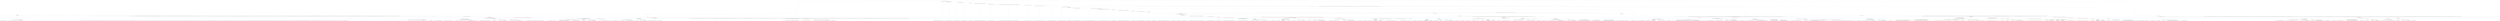 digraph T {
	{
		rank=same
		424 [penwidth=3,colorscheme=set19,color=3,label="11;12;13;14;15;16;17;18;19;20_P\nP\n3.9%"]
		422 [penwidth=3,colorscheme=set19,color=3,label="61;62;63;64;65;66;67;68;69;70_P\nP\n4.5%"]
		420 [penwidth=3,colorscheme=set19,color=3,label="71;72;73;74;75;76;77;78;79;80;111;112;113;114;115;116;117;118;119;120;151;152;153;154;155;156;157;158;159;160;281;282;283;284;285;286;287;288;289;290_P\nP\n1.8%"]
		418 [penwidth=3,colorscheme=set19,color=3,label="511;512;513;514;515;516;517;518;519;520_P\nP\n5.3%"]
		414 [penwidth=3,colorscheme=set19,color=3,label="241;242;243;244;245;246;247;248;249;250;271;272;273;274;275;276;277;278;279;280_P\nP\n2.9%"]
		412 [penwidth=3,colorscheme=set19,color=3,label="321;322;323;324;325;326;327;328;329;330;391;392;393;394;395;396;397;398;399;400_P\nP\n5.1%"]
		410 [penwidth=3,colorscheme=set19,color=3,label="381;382;383;384;385;386;387;388;389;390_P\nP\n2.3%"]
		408 [penwidth=3,colorscheme=set19,color=3,label="441;442;443;444;445;446;447;448;449;450_P\nP\n1.9%"]
		406 [penwidth=3,colorscheme=set19,color=3,label="471;472;473;474;475;476;477;478;479;480_P\nP\n5.3%"]
		404 [penwidth=3,colorscheme=set19,color=3,label="131;132;133;134;135;136;137;138;139;140;231;232;233;234;235;236;237;238;239;240;371;372;373;374;375;376;377;378;379;380_P\nP\n1.9%"]
		402 [penwidth=3,colorscheme=set19,color=3,label="491;492;493;494;495;496;497;498;499;500_P\nP\n6%"]
		400 [penwidth=3,colorscheme=set19,color=3,label="21;22;23;24;25;26;27;28;29;30;41;42;43;44;45;46;47;48;49;50;121;122;123;124;125;126;127;128;129;130;171;172;173;174;175;176;177;178;179;180_P\nP\n1.5%"]
		398 [penwidth=3,colorscheme=set19,color=3,label="221;222;223;224;225;226;227;228;229;230;261;262;263;264;265;266;267;268;269;270_P\nP\n1.1%"]
		396 [penwidth=3,colorscheme=set19,color=3,label="311;312;313;314;315;316;317;318;319;320;361;362;363;364;365;366;367;368;369;370_P\nP\n6.8%"]
		394 [penwidth=3,colorscheme=set19,color=3,label="431;432;433;434;435;436;437;438;439;440_P\nP\n1.3%"]
		392 [penwidth=3,colorscheme=set19,color=3,label="561;562;563;564;565;566;567;568;569;570;591;592;593;594;595;596;597;598;599;600;601;602;603;604;605;606;607;608;609;610;631;632;633;634;635;636;637;638;639;640_P\nP\n0.51%"]
		390 [penwidth=3,colorscheme=set19,color=3,label="661;662;663;664;665;666;667;668;669;670;681;682;683;684;685;686;687;688;689;690_P\nP\n0.77%"]
		388 [penwidth=3,colorscheme=set19,color=3,label="761;762;763;764;765;766;767;768;769;770;891;892;893;894;895;896;897;898;899;900;921;922;923;924;925;926;927;928;929;930;981;982;983;984;985;986;987;988;989;990;991;992;993;994;995;996;997;998;999;1000;1031;1032;1033;1034;1035;1036;1037;1038;1039;1040;1051;1052;1053;1054;1055;1056;1057;1058;1059;1060_P\nP\n0.25%"]
		386 [penwidth=3,colorscheme=set19,color=3,label="1101;1102;1103;1104;1105;1106;1107;1108;1109;1110;1121;1122;1123;1124;1125;1126;1127;1128;1129;1130_P\nP\n0.21%"]
		384 [penwidth=3,colorscheme=set19,color=3,label="1151;1152;1153;1154;1155;1156;1157;1158;1159;1160;1181;1182;1183;1184;1185;1186;1187;1188;1189;1190;1211;1212;1213;1214;1215;1216;1217;1218;1219;1220_P\nP\n0.16%"]
		360 [penwidth=3,colorscheme=set19,color=3,label="6792;6793;6794;6795;6796;6797;6798;6799;6800;6801;6842;6843;6844;6845;6846;6847;6848;6849;6850;6851;6912;6913;6914;6915;6916;6917;6918;6919;6920;6921_P\nP\n5.4%"]
		357 [penwidth=3,colorscheme=set19,color=3,label="6972;6973;6974;6975;6976;6977;6978;6979;6980;6981_P\nP\n8.6%"]
		355 [penwidth=3,colorscheme=set19,color=3,label="7112;7113;7114;7115;7116;7117;7118;7119;7120;7121_P\nP\n5.6%"]
		353 [penwidth=3,colorscheme=set19,color=3,label="7022;7023;7024;7025;7026;7027;7028;7029;7030;7031;7082;7083;7084;7085;7086;7087;7088;7089;7090;7091_P\nP\n9.4%"]
		351 [penwidth=3,colorscheme=set19,color=3,label="31;32;33;34;35;36;37;38;39;40;81;82;83;84;85;86;87;88;89;90_P\nP\n3.2%"]
		349 [penwidth=3,colorscheme=set19,color=3,label="161;162;163;164;165;166;167;168;169;170_P\nP\n2.3%"]
		347 [penwidth=3,colorscheme=set19,color=3,label="211;212;213;214;215;216;217;218;219;220;251;252;253;254;255;256;257;258;259;260;301;302;303;304;305;306;307;308;309;310;351;352;353;354;355;356;357;358;359;360_P\nP\n5.3%"]
		345 [penwidth=3,colorscheme=set19,color=3,label="291;292;293;294;295;296;297;298;299;300;341;342;343;344;345;346;347;348;349;350_P\nP\n6.6%"]
		343 [penwidth=3,colorscheme=set19,color=2,label="2161;2162;2163;2164;2165;2166;2167;2168;2169;2170_M1\nM1\n1.4%"]
		340 [penwidth=3,colorscheme=set19,color=2,label="2291;2292;2293;2294;2295;2296;2297;2298;2299;2300;2321;2322;2323;2324;2325;2326;2327;2328;2329;2330_M1\nM1\n1.2%"]
		338 [penwidth=3,colorscheme=set19,color=2,label="2491;2492;2493;2494;2495;2496;2497;2498;2499;2500_M1\nM1\n6.7%"]
		336 [penwidth=3,colorscheme=set19,color=2,label="2311;2312;2313;2314;2315;2316;2317;2318;2319;2320_M1\nM1\n1.6%"]
		334 [penwidth=3,colorscheme=set19,color=2,label="2381;2382;2383;2384;2385;2386;2387;2388;2389;2390_M1\nM1\n5.2%"]
		332 [penwidth=3,colorscheme=set19,color=2,label="2221;2222;2223;2224;2225;2226;2227;2228;2229;2230_M1\nM1\n0.38%"]
		330 [penwidth=3,colorscheme=set19,color=2,label="2361;2362;2363;2364;2365;2366;2367;2368;2369;2370;2421;2422;2423;2424;2425;2426;2427;2428;2429;2430_M1\nM1\n2.1%"]
		328 [penwidth=3,colorscheme=set19,color=2,label="2471;2472;2473;2474;2475;2476;2477;2478;2479;2480;2531;2532;2533;2534;2535;2536;2537;2538;2539;2540;2621;2622;2623;2624;2625;2626;2627;2628;2629;2630_M1\nM1\n6%"]
		327 [penwidth=3,colorscheme=set19,color=2,label="2241;2242;2243;2244;2245;2246;2247;2248;2249;2250;2271;2272;2273;2274;2275;2276;2277;2278;2279;2280_M1\nM1\n3.4%"]
		326 [penwidth=3,colorscheme=set19,color=2,label="2351;2352;2353;2354;2355;2356;2357;2358;2359;2360_M1\nM1\n0.16%"]
		325 [penwidth=3,colorscheme=set19,color=2,label="2461;2462;2463;2464;2465;2466;2467;2468;2469;2470;2521;2522;2523;2524;2525;2526;2527;2528;2529;2530_M1\nM1\n3.4%"]
		324 [penwidth=3,colorscheme=set19,color=2,label="2571;2572;2573;2574;2575;2576;2577;2578;2579;2580;2611;2612;2613;2614;2615;2616;2617;2618;2619;2620;2681;2682;2683;2684;2685;2686;2687;2688;2689;2690_M1\nM1\n0.81%"]
		323 [penwidth=3,colorscheme=set19,color=2,label="2761;2762;2763;2764;2765;2766;2767;2768;2769;2770;2781;2782;2783;2784;2785;2786;2787;2788;2789;2790;2811;2812;2813;2814;2815;2816;2817;2818;2819;2820_M1\nM1\n0.34%"]
		322 [penwidth=3,colorscheme=set19,color=2,label="2851;2852;2853;2854;2855;2856;2857;2858;2859;2860_M1\nM1\n0.65%"]
		321 [penwidth=3,colorscheme=set19,color=2,label="2951;2952;2953;2954;2955;2956;2957;2958;2959;2960;2981;2982;2983;2984;2985;2986;2987;2988;2989;2990;3021;3022;3023;3024;3025;3026;3027;3028;3029;3030_M1\nM1\n0.061%"]
		320 [penwidth=3,colorscheme=set19,color=2,label="3061;3062;3063;3064;3065;3066;3067;3068;3069;3070_M1\nM1\n0.19%"]
		319 [penwidth=3,colorscheme=set19,color=2,label="3101;3102;3103;3104;3105;3106;3107;3108;3109;3110;3151;3152;3153;3154;3155;3156;3157;3158;3159;3160_M1\nM1\n0.042%"]
		318 [penwidth=3,colorscheme=set19,color=2,label="3321;3322;3323;3324;3325;3326;3327;3328;3329;3330_M1\nM1\n0.023%"]
		316 [penwidth=3,colorscheme=set19,color=2,label="3822;3823;3824;3825;3826;3827;3828;3829;3830;3831;3862;3863;3864;3865;3866;3867;3868;3869;3870;3871;3992;3993;3994;3995;3996;3997;3998;3999;4000;4001_M1\nM1\n6.4%"]
		315 [penwidth=3,colorscheme=set19,color=2,label="3852;3853;3854;3855;3856;3857;3858;3859;3860;3861_M1\nM1\n3.9%"]
		313 [penwidth=3,colorscheme=set19,color=2,label="3892;3893;3894;3895;3896;3897;3898;3899;3900;3901_M1\nM1\n5.8%"]
		311 [penwidth=3,colorscheme=set19,color=2,label="3952;3953;3954;3955;3956;3957;3958;3959;3960;3961_M1\nM1\n6.1%"]
		310 [penwidth=3,colorscheme=set19,color=2,label="3942;3943;3944;3945;3946;3947;3948;3949;3950;3951;4052;4053;4054;4055;4056;4057;4058;4059;4060;4061;4112;4113;4114;4115;4116;4117;4118;4119;4120;4121_M1\nM1\n3.6%"]
		309 [penwidth=3,colorscheme=set19,color=2,label="4172;4173;4174;4175;4176;4177;4178;4179;4180;4181_M1\nM1\n5.5%"]
		308 [penwidth=3,colorscheme=set19,color=2,label="4202;4203;4204;4205;4206;4207;4208;4209;4210;4211_M1\nM1\n0.59%"]
		307 [penwidth=3,colorscheme=set19,color=2,label="4292;4293;4294;4295;4296;4297;4298;4299;4300;4301_M1\nM1\n2.3%"]
		306 [penwidth=3,colorscheme=set19,color=2,label="4432;4433;4434;4435;4436;4437;4438;4439;4440;4441;4482;4483;4484;4485;4486;4487;4488;4489;4490;4491;4542;4543;4544;4545;4546;4547;4548;4549;4550;4551;4622;4623;4624;4625;4626;4627;4628;4629;4630;4631_M1\nM1\n0.28%"]
		305 [penwidth=3,colorscheme=set19,color=2,label="4682;4683;4684;4685;4686;4687;4688;4689;4690;4691;4762;4763;4764;4765;4766;4767;4768;4769;4770;4771_M1\nM1\n0.085%"]
		304 [penwidth=3,colorscheme=set19,color=2,label="5022;5023;5024;5025;5026;5027;5028;5029;5030;5031_M1\nM1\n0.038%"]
		303 [penwidth=3,colorscheme=set19,color=2,label="5102;5103;5104;5105;5106;5107;5108;5109;5110;5111;5202;5203;5204;5205;5206;5207;5208;5209;5210;5211;5882;5883;5884;5885;5886;5887;5888;5889;5890;5891_M1\nM1\n0.034%"]
		301 [penwidth=3,colorscheme=set19,color=2,label="3982;3983;3984;3985;3986;3987;3988;3989;3990;3991_M1\nM1\n3.1%"]
		299 [penwidth=3,colorscheme=set19,color=2,label="4042;4043;4044;4045;4046;4047;4048;4049;4050;4051_M1\nM1\n6.7%"]
		297 [penwidth=3,colorscheme=set19,color=2,label="4102;4103;4104;4105;4106;4107;4108;4109;4110;4111_M1\nM1\n0.45%"]
		295 [penwidth=3,colorscheme=set19,color=2,label="4162;4163;4164;4165;4166;4167;4168;4169;4170;4171_M1\nM1\n5.5%"]
		293 [penwidth=3,colorscheme=set19,color=2,label="4032;4033;4034;4035;4036;4037;4038;4039;4040;4041_M1\nM1\n9%"]
		291 [penwidth=3,colorscheme=set19,color=2,label="3882;3883;3884;3885;3886;3887;3888;3889;3890;3891_M1\nM1\n6.8%"]
		289 [penwidth=3,colorscheme=set19,color=8,label="101;102;103;104;105;106;107;108;109;110;141;142;143;144;145;146;147;148;149;150;191;192;193;194;195;196;197;198;199;200;331;332;333;334;335;336;337;338;339;340;401;402;403;404;405;406;407;408;409;410;451;452;453;454;455;456;457;458;459;460;481;482;483;484;485;486;487;488;489;490;531;532;533;534;535;536;537;538;539;540;541;542;543;544;545;546;547;548;549;550;581;582;583;584;585;586;587;588;589;590;621;622;623;624;625;626;627;628;629;630;651;652;653;654;655;656;657;658;659;660;701;702;703;704;705;706;707;708;709;710;731;732;733;734;735;736;737;738;739;740;771;772;773;774;775;776;777;778;779;780;801;802;803;804;805;806;807;808;809;810;811;812;813;814;815;816;817;818;819;820;841;842;843;844;845;846;847;848;849;850;871;872;873;874;875;876;877;878;879;880;911;912;913;914;915;916;917;918;919;920;931;932;933;934;935;936;937;938;939;940;961;962;963;964;965;966;967;968;969;970;971;972;973;974;975;976;977;978;979;980;1011;1012;1013;1014;1015;1016;1017;1018;1019;1020;1071;1072;1073;1074;1075;1076;1077;1078;1079;1080;1161;1162;1163;1164;1165;1166;1167;1168;1169;1170;1171;1172;1173;1174;1175;1176;1177;1178;1179;1180;1191;1192;1193;1194;1195;1196;1197;1198;1199;1200;1231;1232;1233;1234;1235;1236;1237;1238;1239;1240;1251;1252;1253;1254;1255;1256;1257;1258;1259;1260;1271;1272;1273;1274;1275;1276;1277;1278;1279;1280;1281;1282;1283;1284;1285;1286;1287;1288;1289;1290;1291;1292;1293;1294;1295;1296;1297;1298;1299;1300;1311;1312;1313;1314;1315;1316;1317;1318;1319;1320;1361;1362;1363;1364;1365;1366;1367;1368;1369;1370;1391;1392;1393;1394;1395;1396;1397;1398;1399;1400;1471;1472;1473;1474;1475;1476;1477;1478;1479;1480;1561;1562;1563;1564;1565;1566;1567;1568;1569;1570;1581;1582;1583;1584;1585;1586;1587;1588;1589;1590;1611;1612;1613;1614;1615;1616;1617;1618;1619;1620;1691;1692;1693;1694;1695;1696;1697;1698;1699;1700;1721;1722;1723;1724;1725;1726;1727;1728;1729;1730;1761;1762;1763;1764;1765;1766;1767;1768;1769;1770;1791;1792;1793;1794;1795;1796;1797;1798;1799;1800;1851;1852;1853;1854;1855;1856;1857;1858;1859;1860;1881;1882;1883;1884;1885;1886;1887;1888;1889;1890;1931;1932;1933;1934;1935;1936;1937;1938;1939;1940;1941;1942;1943;1944;1945;1946;1947;1948;1949;1950;1971;1972;1973;1974;1975;1976;1977;1978;1979;1980;1991;1992;1993;1994;1995;1996;1997;1998;1999;2000;2031;2032;2033;2034;2035;2036;2037;2038;2039;2040;2051;2052;2053;2054;2055;2056;2057;2058;2059;2060;2121;2122;2123;2124;2125;2126;2127;2128;2129;2130;2151;2152;2153;2154;2155;2156;2157;2158;2159;2160;2201;2202;2203;2204;2205;2206;2207;2208;2209;2210;2301;2302;2303;2304;2305;2306;2307;2308;2309;2310;2331;2332;2333;2334;2335;2336;2337;2338;2339;2340;2391;2392;2393;2394;2395;2396;2397;2398;2399;2400;2441;2442;2443;2444;2445;2446;2447;2448;2449;2450;2501;2502;2503;2504;2505;2506;2507;2508;2509;2510;2551;2552;2553;2554;2555;2556;2557;2558;2559;2560;2581;2582;2583;2584;2585;2586;2587;2588;2589;2590;2631;2632;2633;2634;2635;2636;2637;2638;2639;2640;2801;2802;2803;2804;2805;2806;2807;2808;2809;2810;2861;2862;2863;2864;2865;2866;2867;2868;2869;2870;2901;2902;2903;2904;2905;2906;2907;2908;2909;2910;2931;2932;2933;2934;2935;2936;2937;2938;2939;2940;3011;3012;3013;3014;3015;3016;3017;3018;3019;3020;3041;3042;3043;3044;3045;3046;3047;3048;3049;3050;3091;3092;3093;3094;3095;3096;3097;3098;3099;3100;3171;3172;3173;3174;3175;3176;3177;3178;3179;3180;3221;3222;3223;3224;3225;3226;3227;3228;3229;3230;3291;3292;3293;3294;3295;3296;3297;3298;3299;3300;3311;3312;3313;3314;3315;3316;3317;3318;3319;3320;3381;3382;3383;3384;3385;3386;3387;3388;3389;3390;3411;3412;3413;3414;3415;3416;3417;3418;3419;3420;3451;3452;3453;3454;3455;3456;3457;3458;3459;3460;3481;3482;3483;3484;3485;3486;3487;3488;3489;3490;3752;3753;3754;3755;3756;3757;3758;3759;3760;3761;3832;3833;3834;3835;3836;3837;3838;3839;3840;3841;3872;3873;3874;3875;3876;3877;3878;3879;3880;3881;3902;3903;3904;3905;3906;3907;3908;3909;3910;3911;4002;4003;4004;4005;4006;4007;4008;4009;4010;4011;4072;4073;4074;4075;4076;4077;4078;4079;4080;4081;4212;4213;4214;4215;4216;4217;4218;4219;4220;4221;4262;4263;4264;4265;4266;4267;4268;4269;4270;4271;4302;4303;4304;4305;4306;4307;4308;4309;4310;4311_M2\nM2\n4.2%"]
		287 [penwidth=3,colorscheme=set19,color=8,label="4372;4373;4374;4375;4376;4377;4378;4379;4380;4381;4632;4633;4634;4635;4636;4637;4638;4639;4640;4641;4782;4783;4784;4785;4786;4787;4788;4789;4790;4791;5132;5133;5134;5135;5136;5137;5138;5139;5140;5141;5222;5223;5224;5225;5226;5227;5228;5229;5230;5231_M2\nM2\n1.2%"]
		285 [penwidth=3,colorscheme=set19,color=8,label="5812;5813;5814;5815;5816;5817;5818;5819;5820;5821_M2\nM2\n5%"]
		283 [penwidth=3,colorscheme=set19,color=8,label="4492;4493;4494;4495;4496;4497;4498;4499;4500;4501;4552;4553;4554;4555;4556;4557;4558;4559;4560;4561_M2\nM2\n1.5%"]
		279 [penwidth=3,colorscheme=set19,color=8,label="5052;5053;5054;5055;5056;5057;5058;5059;5060;5061;5212;5213;5214;5215;5216;5217;5218;5219;5220;5221_M2\nM2\n1.6%"]
		277 [penwidth=3,colorscheme=set19,color=8,label="5452;5453;5454;5455;5456;5457;5458;5459;5460;5461;5592;5593;5594;5595;5596;5597;5598;5599;5600;5601;5802;5803;5804;5805;5806;5807;5808;5809;5810;5811_M2\nM2\n0.49%"]
		275 [penwidth=3,colorscheme=set19,color=8,label="6022;6023;6024;6025;6026;6027;6028;6029;6030;6031;6232;6233;6234;6235;6236;6237;6238;6239;6240;6241_M2\nM2\n5.1%"]
		273 [penwidth=3,colorscheme=set19,color=8,label="5332;5333;5334;5335;5336;5337;5338;5339;5340;5341;5442;5443;5444;5445;5446;5447;5448;5449;5450;5451;5582;5583;5584;5585;5586;5587;5588;5589;5590;5591_M2\nM2\n2.4%"]
		271 [penwidth=3,colorscheme=set19,color=8,label="5922;5923;5924;5925;5926;5927;5928;5929;5930;5931_M2\nM2\n1.6%"]
		269 [penwidth=3,colorscheme=set19,color=8,label="6132;6133;6134;6135;6136;6137;6138;6139;6140;6141_M2\nM2\n5.4%"]
		267 [penwidth=3,colorscheme=set19,color=8,label="6302;6303;6304;6305;6306;6307;6308;6309;6310;6311_M2\nM2\n5.1%"]
		265 [penwidth=3,colorscheme=set19,color=8,label="5432;5433;5434;5435;5436;5437;5438;5439;5440;5441;5572;5573;5574;5575;5576;5577;5578;5579;5580;5581_M2\nM2\n1.4%"]
		263 [penwidth=3,colorscheme=set19,color=8,label="5692;5693;5694;5695;5696;5697;5698;5699;5700;5701_M2\nM2\n11%"]
		261 [penwidth=3,colorscheme=set19,color=8,label="5042;5043;5044;5045;5046;5047;5048;5049;5050;5051;5122;5123;5124;5125;5126;5127;5128;5129;5130;5131;5422;5423;5424;5425;5426;5427;5428;5429;5430;5431;5562;5563;5564;5565;5566;5567;5568;5569;5570;5571;5682;5683;5684;5685;5686;5687;5688;5689;5690;5691_M2\nM2\n5.7%"]
		257 [penwidth=3,colorscheme=set19,color=8,label="5672;5673;5674;5675;5676;5677;5678;5679;5680;5681;5792;5793;5794;5795;5796;5797;5798;5799;5800;5801_M2\nM2\n3.9%"]
		255 [penwidth=3,colorscheme=set19,color=8,label="5912;5913;5914;5915;5916;5917;5918;5919;5920;5921;6012;6013;6014;6015;6016;6017;6018;6019;6020;6021;6122;6123;6124;6125;6126;6127;6128;6129;6130;6131_M2\nM2\n6.3%"]
		253 [penwidth=3,colorscheme=set19,color=8,label="6002;6003;6004;6005;6006;6007;6008;6009;6010;6011;6112;6113;6114;6115;6116;6117;6118;6119;6120;6121_M2\nM2\n6.5%"]
		251 [penwidth=3,colorscheme=set19,color=8,label="5902;5903;5904;5905;5906;5907;5908;5909;5910;5911_M2\nM2\n7.4%"]
		249 [penwidth=3,colorscheme=set19,color=8,label="5312;5313;5314;5315;5316;5317;5318;5319;5320;5321_M2\nM2\n7.8%"]
		247 [penwidth=3,colorscheme=set19,color=8,label="5892;5893;5894;5895;5896;5897;5898;5899;5900;5901_M2\nM2\n5.2%"]
		245 [penwidth=3,colorscheme=set19,color=8,label="5412;5413;5414;5415;5416;5417;5418;5419;5420;5421;5542;5543;5544;5545;5546;5547;5548;5549;5550;5551;5782;5783;5784;5785;5786;5787;5788;5789;5790;5791_M2\nM2\n6.6%"]
		244 [penwidth=3,colorscheme=set19,color=8,label="241;242;243;244;245;246;247;248;249;250;271;272;273;274;275;276;277;278;279;280_M2\nM2\n3.9%"]
		243 [penwidth=3,colorscheme=set19,color=8,label="311;312;313;314;315;316;317;318;319;320;361;362;363;364;365;366;367;368;369;370_M2\nM2\n0.0047%"]
		242 [penwidth=3,colorscheme=set19,color=8,label="31;32;33;34;35;36;37;38;39;40;81;82;83;84;85;86;87;88;89;90_M2\nM2\n0.92%"]
		238 [penwidth=3,colorscheme=set19,color=9,label="7062;7063;7064;7065;7066;7067;7068;7069;7070;7071_M3\nM3\n2.3%"]
		235 [penwidth=3,colorscheme=set19,color=9,label="7182;7183;7184;7185;7186;7187;7188;7189;7190;7191_M3\nM3\n1.6%"]
		233 [penwidth=3,colorscheme=set19,color=9,label="7382;7383;7384;7385;7386;7387;7388;7389;7390;7391_M3\nM3\n5.6%"]
		231 [penwidth=3,colorscheme=set19,color=9,label="7252;7253;7254;7255;7256;7257;7258;7259;7260;7261_M3\nM3\n7.4%"]
		229 [penwidth=3,colorscheme=set19,color=9,label="7172;7173;7174;7175;7176;7177;7178;7179;7180;7181_M3\nM3\n1.5%"]
		227 [penwidth=3,colorscheme=set19,color=9,label="7242;7243;7244;7245;7246;7247;7248;7249;7250;7251_M3\nM3\n2.2%"]
		225 [penwidth=3,colorscheme=set19,color=9,label="7512;7513;7514;7515;7516;7517;7518;7519;7520;7521_M3\nM3\n6.4%"]
		223 [penwidth=3,colorscheme=set19,color=9,label="7372;7373;7374;7375;7376;7377;7378;7379;7380;7381_M3\nM3\n0.63%"]
		221 [penwidth=3,colorscheme=set19,color=9,label="7432;7433;7434;7435;7436;7437;7438;7439;7440;7441_M3\nM3\n1.3%"]
		219 [penwidth=3,colorscheme=set19,color=9,label="7582;7583;7584;7585;7586;7587;7588;7589;7590;7591;7632;7633;7634;7635;7636;7637;7638;7639;7640;7641_M3\nM3\n5.3%"]
		216 [penwidth=3,colorscheme=set19,color=9,label="6982;6983;6984;6985;6986;6987;6988;6989;6990;6991;7052;7053;7054;7055;7056;7057;7058;7059;7060;7061;7132;7133;7134;7135;7136;7137;7138;7139;7140;7141_M3\nM3\n0.45%"]
		214 [penwidth=3,colorscheme=set19,color=9,label="7232;7233;7234;7235;7236;7237;7238;7239;7240;7241_M3\nM3\n4.4%"]
		212 [penwidth=3,colorscheme=set19,color=9,label="7302;7303;7304;7305;7306;7307;7308;7309;7310;7311;7422;7423;7424;7425;7426;7427;7428;7429;7430;7431_M3\nM3\n7.6%"]
		210 [penwidth=3,colorscheme=set19,color=9,label="7042;7043;7044;7045;7046;7047;7048;7049;7050;7051_M3\nM3\n8.1%"]
		208 [penwidth=3,colorscheme=set19,color=9,label="7122;7123;7124;7125;7126;7127;7128;7129;7130;7131_M3\nM3\n9.8%"]
		206 [penwidth=3,colorscheme=set19,color=9,label="7222;7223;7224;7225;7226;7227;7228;7229;7230;7231_M3\nM3\n1.2%"]
		204 [penwidth=3,colorscheme=set19,color=9,label="7362;7363;7364;7365;7366;7367;7368;7369;7370;7371_M3\nM3\n5.2%"]
		202 [penwidth=3,colorscheme=set19,color=9,label="7412;7413;7414;7415;7416;7417;7418;7419;7420;7421_M3\nM3\n8.2%"]
		200 [penwidth=3,colorscheme=set19,color=9,label="7162;7163;7164;7165;7166;7167;7168;7169;7170;7171;7292;7293;7294;7295;7296;7297;7298;7299;7300;7301;7352;7353;7354;7355;7356;7357;7358;7359;7360;7361_M3\nM3\n8.5%"]
		198 [penwidth=3,colorscheme=set19,color=9,label="7212;7213;7214;7215;7216;7217;7218;7219;7220;7221;7282;7283;7284;7285;7286;7287;7288;7289;7290;7291;7342;7343;7344;7345;7346;7347;7348;7349;7350;7351_M3\nM3\n7%"]
		196 [penwidth=3,colorscheme=set19,color=9,label="7502;7503;7504;7505;7506;7507;7508;7509;7510;7511_M3\nM3\n5.2%"]
		193 [penwidth=3,colorscheme=set19,color=7,label="4402;4403;4404;4405;4406;4407;4408;4409;4410;4411;4512;4513;4514;4515;4516;4517;4518;4519;4520;4521;4592;4593;4594;4595;4596;4597;4598;4599;4600;4601;4662;4663;4664;4665;4666;4667;4668;4669;4670;4671_M4\nM4\n6.3%"]
		191 [penwidth=3,colorscheme=set19,color=7,label="4442;4443;4444;4445;4446;4447;4448;4449;4450;4451;4502;4503;4504;4505;4506;4507;4508;4509;4510;4511_M4\nM4\n3.1%"]
		189 [penwidth=3,colorscheme=set19,color=7,label="4582;4583;4584;4585;4586;4587;4588;4589;4590;4591;4732;4733;4734;4735;4736;4737;4738;4739;4740;4741;4812;4813;4814;4815;4816;4817;4818;4819;4820;4821;4872;4873;4874;4875;4876;4877;4878;4879;4880;4881_M4\nM4\n4.7%"]
		187 [penwidth=3,colorscheme=set19,color=7,label="4972;4973;4974;4975;4976;4977;4978;4979;4980;4981_M4\nM4\n5.8%"]
		184 [penwidth=3,colorscheme=set19,color=7,label="4342;4343;4344;4345;4346;4347;4348;4349;4350;4351;4392;4393;4394;4395;4396;4397;4398;4399;4400;4401_M4\nM4\n3.2%"]
		182 [penwidth=3,colorscheme=set19,color=7,label="4572;4573;4574;4575;4576;4577;4578;4579;4580;4581;4652;4653;4654;4655;4656;4657;4658;4659;4660;4661;4722;4723;4724;4725;4726;4727;4728;4729;4730;4731_M4\nM4\n9.5%"]
		180 [penwidth=3,colorscheme=set19,color=7,label="4962;4963;4964;4965;4966;4967;4968;4969;4970;4971_M4\nM4\n0.62%"]
		178 [penwidth=3,colorscheme=set19,color=7,label="5462;5463;5464;5465;5466;5467;5468;5469;5470;5471_M4\nM4\n5.6%"]
		176 [penwidth=3,colorscheme=set19,color=7,label="5072;5073;5074;5075;5076;5077;5078;5079;5080;5081_M4\nM4\n2%"]
		174 [penwidth=3,colorscheme=set19,color=7,label="5252;5253;5254;5255;5256;5257;5258;5259;5260;5261;5352;5353;5354;5355;5356;5357;5358;5359;5360;5361_M4\nM4\n5%"]
		172 [penwidth=3,colorscheme=set19,color=7,label="4382;4383;4384;4385;4386;4387;4388;4389;4390;4391_M4\nM4\n2.4%"]
		169 [penwidth=3,colorscheme=set19,color=7,label="4642;4643;4644;4645;4646;4647;4648;4649;4650;4651;4712;4713;4714;4715;4716;4717;4718;4719;4720;4721;4862;4863;4864;4865;4866;4867;4868;4869;4870;4871_M4\nM4\n2%"]
		167 [penwidth=3,colorscheme=set19,color=7,label="5162;5163;5164;5165;5166;5167;5168;5169;5170;5171;5242;5243;5244;5245;5246;5247;5248;5249;5250;5251;5342;5343;5344;5345;5346;5347;5348;5349;5350;5351_M4\nM4\n5.3%"]
		165 [penwidth=3,colorscheme=set19,color=7,label="4702;4703;4704;4705;4706;4707;4708;4709;4710;4711_M4\nM4\n1.7%"]
		163 [penwidth=3,colorscheme=set19,color=7,label="4802;4803;4804;4805;4806;4807;4808;4809;4810;4811_M4\nM4\n2.7%"]
		161 [penwidth=3,colorscheme=set19,color=7,label="4952;4953;4954;4955;4956;4957;4958;4959;4960;4961_M4\nM4\n2.7%"]
		159 [penwidth=3,colorscheme=set19,color=7,label="5232;5233;5234;5235;5236;5237;5238;5239;5240;5241_M4\nM4\n10%"]
		156 [penwidth=3,colorscheme=set19,color=7,label="4852;4853;4854;4855;4856;4857;4858;4859;4860;4861;4942;4943;4944;4945;4946;4947;4948;4949;4950;4951_M4\nM4\n2.7%"]
		154 [penwidth=3,colorscheme=set19,color=7,label="5152;5153;5154;5155;5156;5157;5158;5159;5160;5161_M4\nM4\n5.5%"]
		152 [penwidth=3,colorscheme=set19,color=7,label="4932;4933;4934;4935;4936;4937;4938;4939;4940;4941_M4\nM4\n1.8%"]
		150 [penwidth=3,colorscheme=set19,color=7,label="5062;5063;5064;5065;5066;5067;5068;5069;5070;5071_M4\nM4\n3.7%"]
		148 [penwidth=3,colorscheme=set19,color=7,label="5142;5143;5144;5145;5146;5147;5148;5149;5150;5151_M4\nM4\n5.6%"]
		146 [penwidth=3,colorscheme=set19,color=7,label="4922;4923;4924;4925;4926;4927;4928;4929;4930;4931_M4\nM4\n7.7%"]
		143 [penwidth=3,colorscheme=set19,color=5,label="4742;4743;4744;4745;4746;4747;4748;4749;4750;4751_M5\nM5\n0.63%"]
		138 [penwidth=3,colorscheme=set19,color=5,label="5632;5633;5634;5635;5636;5637;5638;5639;5640;5641;5742;5743;5744;5745;5746;5747;5748;5749;5750;5751;5852;5853;5854;5855;5856;5857;5858;5859;5860;5861;5972;5973;5974;5975;5976;5977;5978;5979;5980;5981_M5\nM5\n5.2%"]
		136 [penwidth=3,colorscheme=set19,color=5,label="5732;5733;5734;5735;5736;5737;5738;5739;5740;5741;6082;6083;6084;6085;6086;6087;6088;6089;6090;6091;6182;6183;6184;6185;6186;6187;6188;6189;6190;6191;6262;6263;6264;6265;6266;6267;6268;6269;6270;6271_M5\nM5\n7.1%"]
		133 [penwidth=3,colorscheme=set19,color=5,label="5842;5843;5844;5845;5846;5847;5848;5849;5850;5851;5962;5963;5964;5965;5966;5967;5968;5969;5970;5971;6072;6073;6074;6075;6076;6077;6078;6079;6080;6081;6172;6173;6174;6175;6176;6177;6178;6179;6180;6181;6352;6353;6354;6355;6356;6357;6358;6359;6360;6361_M5\nM5\n1.7%"]
		131 [penwidth=3,colorscheme=set19,color=5,label="6442;6443;6444;6445;6446;6447;6448;6449;6450;6451_M5\nM5\n6.1%"]
		129 [penwidth=3,colorscheme=set19,color=5,label="5952;5953;5954;5955;5956;5957;5958;5959;5960;5961_M5\nM5\n5%"]
		127 [penwidth=3,colorscheme=set19,color=5,label="6062;6063;6064;6065;6066;6067;6068;6069;6070;6071;6342;6343;6344;6345;6346;6347;6348;6349;6350;6351;6432;6433;6434;6435;6436;6437;6438;6439;6440;6441_M5\nM5\n3.3%"]
		125 [penwidth=3,colorscheme=set19,color=5,label="6712;6713;6714;6715;6716;6717;6718;6719;6720;6721_M5\nM5\n7%"]
		122 [penwidth=3,colorscheme=set19,color=5,label="5942;5943;5944;5945;5946;5947;5948;5949;5950;5951;6052;6053;6054;6055;6056;6057;6058;6059;6060;6061;6162;6163;6164;6165;6166;6167;6168;6169;6170;6171_M5\nM5\n7.1%"]
		120 [penwidth=3,colorscheme=set19,color=5,label="6042;6043;6044;6045;6046;6047;6048;6049;6050;6051_M5\nM5\n2.8%"]
		118 [penwidth=3,colorscheme=set19,color=5,label="6252;6253;6254;6255;6256;6257;6258;6259;6260;6261_M5\nM5\n0.52%"]
		116 [penwidth=3,colorscheme=set19,color=5,label="6422;6423;6424;6425;6426;6427;6428;6429;6430;6431_M5\nM5\n1.2%"]
		114 [penwidth=3,colorscheme=set19,color=5,label="6702;6703;6704;6705;6706;6707;6708;6709;6710;6711;6802;6803;6804;6805;6806;6807;6808;6809;6810;6811_M5\nM5\n5.5%"]
		112 [penwidth=3,colorscheme=set19,color=5,label="4822;4823;4824;4825;4826;4827;4828;4829;4830;4831;4992;4993;4994;4995;4996;4997;4998;4999;5000;5001;5492;5493;5494;5495;5496;5497;5498;5499;5500;5501;5602;5603;5604;5605;5606;5607;5608;5609;5610;5611_M5\nM5\n1.3%"]
		110 [penwidth=3,colorscheme=set19,color=5,label="5832;5833;5834;5835;5836;5837;5838;5839;5840;5841_M5\nM5\n5%"]
		108 [penwidth=3,colorscheme=set19,color=5,label="6332;6333;6334;6335;6336;6337;6338;6339;6340;6341_M5\nM5\n5.1%"]
		104 [penwidth=3,colorscheme=set19,color=5,label="6152;6153;6154;6155;6156;6157;6158;6159;6160;6161_M5\nM5\n8.4%"]
		102 [penwidth=3,colorscheme=set19,color=5,label="6322;6323;6324;6325;6326;6327;6328;6329;6330;6331_M5\nM5\n5.8%"]
		100 [penwidth=3,colorscheme=set19,color=5,label="5472;5473;5474;5475;5476;5477;5478;5479;5480;5481;5702;5703;5704;5705;5706;5707;5708;5709;5710;5711_M5\nM5\n2%"]
		98 [penwidth=3,colorscheme=set19,color=5,label="6032;6033;6034;6035;6036;6037;6038;6039;6040;6041;6142;6143;6144;6145;6146;6147;6148;6149;6150;6151;6242;6243;6244;6245;6246;6247;6248;6249;6250;6251_M5\nM5\n3.3%"]
		96 [penwidth=3,colorscheme=set19,color=5,label="6312;6313;6314;6315;6316;6317;6318;6319;6320;6321_M5\nM5\n0.25%"]
		93 [penwidth=3,colorscheme=set19,color=5,label="6532;6533;6534;6535;6536;6537;6538;6539;6540;6541_M5\nM5\n10%"]
		91 [penwidth=3,colorscheme=set19,color=5,label="6692;6693;6694;6695;6696;6697;6698;6699;6700;6701_M5\nM5\n5.7%"]
		90 [penwidth=3,colorscheme=set19,color=5,label="4032;4033;4034;4035;4036;4037;4038;4039;4040;4041_M5\nM5\n0.047%"]
		89 [penwidth=3,colorscheme=set19,color=4,label="2471;2472;2473;2474;2475;2476;2477;2478;2479;2480;2531;2532;2533;2534;2535;2536;2537;2538;2539;2540;2621;2622;2623;2624;2625;2626;2627;2628;2629;2630_M6\nM6\n0.0086%"]
		88 [penwidth=3,colorscheme=set19,color=4,label="2241;2242;2243;2244;2245;2246;2247;2248;2249;2250;2271;2272;2273;2274;2275;2276;2277;2278;2279;2280_M6\nM6\n0.0086%"]
		83 [penwidth=3,colorscheme=set19,color=4,label="6212;6213;6214;6215;6216;6217;6218;6219;6220;6221;6292;6293;6294;6295;6296;6297;6298;6299;6300;6301_M6\nM6\n0.37%"]
		81 [penwidth=3,colorscheme=set19,color=4,label="6392;6393;6394;6395;6396;6397;6398;6399;6400;6401_M6\nM6\n1.3%"]
		79 [penwidth=3,colorscheme=set19,color=4,label="6502;6503;6504;6505;6506;6507;6508;6509;6510;6511_M6\nM6\n11%"]
		77 [penwidth=3,colorscheme=set19,color=4,label="6602;6603;6604;6605;6606;6607;6608;6609;6610;6611;6752;6753;6754;6755;6756;6757;6758;6759;6760;6761_M6\nM6\n7.1%"]
		75 [penwidth=3,colorscheme=set19,color=4,label="6282;6283;6284;6285;6286;6287;6288;6289;6290;6291_M6\nM6\n2%"]
		73 [penwidth=3,colorscheme=set19,color=4,label="6382;6383;6384;6385;6386;6387;6388;6389;6390;6391;6492;6493;6494;6495;6496;6497;6498;6499;6500;6501;6592;6593;6594;6595;6596;6597;6598;6599;6600;6601;6742;6743;6744;6745;6746;6747;6748;6749;6750;6751;6782;6783;6784;6785;6786;6787;6788;6789;6790;6791;6832;6833;6834;6835;6836;6837;6838;6839;6840;6841;6892;6893;6894;6895;6896;6897;6898;6899;6900;6901_M6\nM6\n5.9%"]
		71 [penwidth=3,colorscheme=set19,color=4,label="6372;6373;6374;6375;6376;6377;6378;6379;6380;6381;6482;6483;6484;6485;6486;6487;6488;6489;6490;6491_M6\nM6\n6.1%"]
		69 [penwidth=3,colorscheme=set19,color=4,label="6582;6583;6584;6585;6586;6587;6588;6589;6590;6591;6652;6653;6654;6655;6656;6657;6658;6659;6660;6661_M6\nM6\n5%"]
		67 [penwidth=3,colorscheme=set19,color=4,label="6822;6823;6824;6825;6826;6827;6828;6829;6830;6831_M6\nM6\n1.3%"]
		65 [penwidth=3,colorscheme=set19,color=4,label="6882;6883;6884;6885;6886;6887;6888;6889;6890;6891;6962;6963;6964;6965;6966;6967;6968;6969;6970;6971_M6\nM6\n5.7%"]
		63 [penwidth=3,colorscheme=set19,color=4,label="6732;6733;6734;6735;6736;6737;6738;6739;6740;6741_M6\nM6\n5.2%"]
		60 [penwidth=3,colorscheme=set19,color=4,label="6102;6103;6104;6105;6106;6107;6108;6109;6110;6111;6272;6273;6274;6275;6276;6277;6278;6279;6280;6281_M6\nM6\n2.2%"]
		58 [penwidth=3,colorscheme=set19,color=4,label="6472;6473;6474;6475;6476;6477;6478;6479;6480;6481;6572;6573;6574;6575;6576;6577;6578;6579;6580;6581;6642;6643;6644;6645;6646;6647;6648;6649;6650;6651_M6\nM6\n5.2%"]
		55 [penwidth=3,colorscheme=set19,color=4,label="6462;6463;6464;6465;6466;6467;6468;6469;6470;6471;6562;6563;6564;6565;6566;6567;6568;6569;6570;6571_M6\nM6\n6.4%"]
		53 [penwidth=3,colorscheme=set19,color=4,label="6552;6553;6554;6555;6556;6557;6558;6559;6560;6561;6632;6633;6634;6635;6636;6637;6638;6639;6640;6641_M6\nM6\n11%"]
		51 [penwidth=3,colorscheme=set19,color=4,label="5752;5753;5754;5755;5756;5757;5758;5759;5760;5761;6092;6093;6094;6095;6096;6097;6098;6099;6100;6101;6192;6193;6194;6195;6196;6197;6198;6199;6200;6201_M6\nM6\n8.3%"]
		49 [penwidth=3,colorscheme=set19,color=4,label="6452;6453;6454;6455;6456;6457;6458;6459;6460;6461_M6\nM6\n2.6%"]
		47 [penwidth=3,colorscheme=set19,color=4,label="6812;6813;6814;6815;6816;6817;6818;6819;6820;6821;6952;6953;6954;6955;6956;6957;6958;6959;6960;6961;7012;7013;7014;7015;7016;7017;7018;7019;7020;7021;7072;7073;7074;7075;7076;7077;7078;7079;7080;7081_M6\nM6\n8%"]
		45 [penwidth=3,colorscheme=set19,color=4,label="6542;6543;6544;6545;6546;6547;6548;6549;6550;6551;6722;6723;6724;6725;6726;6727;6728;6729;6730;6731;6772;6773;6774;6775;6776;6777;6778;6779;6780;6781;6872;6873;6874;6875;6876;6877;6878;6879;6880;6881;6942;6943;6944;6945;6946;6947;6948;6949;6950;6951;7002;7003;7004;7005;7006;7007;7008;7009;7010;7011_M6\nM6\n5.2%"]
		44 [penwidth=3,colorscheme=set19,color=4,label="3822;3823;3824;3825;3826;3827;3828;3829;3830;3831;3862;3863;3864;3865;3866;3867;3868;3869;3870;3871;3992;3993;3994;3995;3996;3997;3998;3999;4000;4001_M6\nM6\n0.017%"]
		43 [penwidth=3,colorscheme=set19,color=4,label="3952;3953;3954;3955;3956;3957;3958;3959;3960;3961_M6\nM6\n0.0086%"]
		39 [penwidth=3,colorscheme=set19,color=1,label="7202;7203;7204;7205;7206;7207;7208;7209;7210;7211_M7\nM7\n14%"]
		37 [penwidth=3,colorscheme=set19,color=1,label="7332;7333;7334;7335;7336;7337;7338;7339;7340;7341;7572;7573;7574;7575;7576;7577;7578;7579;7580;7581_M7\nM7\n6.5%"]
		35 [penwidth=3,colorscheme=set19,color=1,label="7492;7493;7494;7495;7496;7497;7498;7499;7500;7501_M7\nM7\n2.1%"]
		32 [penwidth=3,colorscheme=set19,color=1,label="7622;7623;7624;7625;7626;7627;7628;7629;7630;7631_M7\nM7\n6.3%"]
		30 [penwidth=3,colorscheme=set19,color=1,label="7672;7673;7674;7675;7676;7677;7678;7679;7680;7681_M7\nM7\n9%"]
		28 [penwidth=3,colorscheme=set19,color=1,label="7272;7273;7274;7275;7276;7277;7278;7279;7280;7281_M7\nM7\n0.47%"]
		26 [penwidth=3,colorscheme=set19,color=1,label="7322;7323;7324;7325;7326;7327;7328;7329;7330;7331;7482;7483;7484;7485;7486;7487;7488;7489;7490;7491_M7\nM7\n6.5%"]
		22 [penwidth=3,colorscheme=set19,color=1,label="7552;7553;7554;7555;7556;7557;7558;7559;7560;7561;7612;7613;7614;7615;7616;7617;7618;7619;7620;7621;7662;7663;7664;7665;7666;7667;7668;7669;7670;7671_M7\nM7\n6.7%"]
		20 [penwidth=3,colorscheme=set19,color=1,label="7602;7603;7604;7605;7606;7607;7608;7609;7610;7611_M7\nM7\n2.7%"]
		18 [penwidth=3,colorscheme=set19,color=1,label="7702;7703;7704;7705;7706;7707;7708;7709;7710;7711_M7\nM7\n5.2%"]
		16 [penwidth=3,colorscheme=set19,color=1,label="7542;7543;7544;7545;7546;7547;7548;7549;7550;7551_M7\nM7\n7%"]
		13 [penwidth=3,colorscheme=set19,color=1,label="7262;7263;7264;7265;7266;7267;7268;7269;7270;7271_M7\nM7\n7.2%"]
		11 [penwidth=3,colorscheme=set19,color=1,label="7462;7463;7464;7465;7466;7467;7468;7469;7470;7471;7592;7593;7594;7595;7596;7597;7598;7599;7600;7601_M7\nM7\n1.6%"]
		9 [penwidth=3,colorscheme=set19,color=1,label="7652;7653;7654;7655;7656;7657;7658;7659;7660;7661;7692;7693;7694;7695;7696;7697;7698;7699;7700;7701_M7\nM7\n6.2%"]
		7 [penwidth=3,colorscheme=set19,color=1,label="7642;7643;7644;7645;7646;7647;7648;7649;7650;7651_M7\nM7\n0.2%"]
		5 [penwidth=3,colorscheme=set19,color=1,label="7682;7683;7684;7685;7686;7687;7688;7689;7690;7691_M7\nM7\n5.1%"]
		2 [penwidth=3,colorscheme=set19,color=1,label="7392;7393;7394;7395;7396;7397;7398;7399;7400;7401;7452;7453;7454;7455;7456;7457;7458;7459;7460;7461;7532;7533;7534;7535;7536;7537;7538;7539;7540;7541_M7\nM7\n5.1%"]
		0 [penwidth=3,colorscheme=set19,color=1,label="7442;7443;7444;7445;7446;7447;7448;7449;7450;7451;7522;7523;7524;7525;7526;7527;7528;7529;7530;7531_M7\nM7\n7.9%"]
	}
	428 [label="GL"]
	427 [label="0"]
	426 [label="1;2;3;4;5;6;7;8;9;10"]
	425 [label="11;12;13;14;15;16;17;18;19;20"]
	423 [label="61;62;63;64;65;66;67;68;69;70"]
	421 [label="71;72;73;74;75;76;77;78;79;80;111;112;113;114;115;116;117;118;119;120;151;152;153;154;155;156;157;158;159;160;281;282;283;284;285;286;287;288;289;290"]
	419 [label="511;512;513;514;515;516;517;518;519;520"]
	417 [label="51;52;53;54;55;56;57;58;59;60"]
	416 [label="91;92;93;94;95;96;97;98;99;100;181;182;183;184;185;186;187;188;189;190"]
	415 [label="241;242;243;244;245;246;247;248;249;250;271;272;273;274;275;276;277;278;279;280"]
	413 [label="321;322;323;324;325;326;327;328;329;330;391;392;393;394;395;396;397;398;399;400"]
	411 [label="381;382;383;384;385;386;387;388;389;390"]
	409 [label="441;442;443;444;445;446;447;448;449;450"]
	407 [label="471;472;473;474;475;476;477;478;479;480"]
	405 [label="131;132;133;134;135;136;137;138;139;140;231;232;233;234;235;236;237;238;239;240;371;372;373;374;375;376;377;378;379;380"]
	403 [label="491;492;493;494;495;496;497;498;499;500"]
	401 [label="21;22;23;24;25;26;27;28;29;30;41;42;43;44;45;46;47;48;49;50;121;122;123;124;125;126;127;128;129;130;171;172;173;174;175;176;177;178;179;180"]
	399 [label="221;222;223;224;225;226;227;228;229;230;261;262;263;264;265;266;267;268;269;270"]
	397 [label="311;312;313;314;315;316;317;318;319;320;361;362;363;364;365;366;367;368;369;370"]
	395 [label="431;432;433;434;435;436;437;438;439;440"]
	393 [label="561;562;563;564;565;566;567;568;569;570;591;592;593;594;595;596;597;598;599;600;601;602;603;604;605;606;607;608;609;610;631;632;633;634;635;636;637;638;639;640"]
	391 [label="661;662;663;664;665;666;667;668;669;670;681;682;683;684;685;686;687;688;689;690"]
	389 [label="761;762;763;764;765;766;767;768;769;770;891;892;893;894;895;896;897;898;899;900;921;922;923;924;925;926;927;928;929;930;981;982;983;984;985;986;987;988;989;990;991;992;993;994;995;996;997;998;999;1000;1031;1032;1033;1034;1035;1036;1037;1038;1039;1040;1051;1052;1053;1054;1055;1056;1057;1058;1059;1060"]
	387 [label="1101;1102;1103;1104;1105;1106;1107;1108;1109;1110;1121;1122;1123;1124;1125;1126;1127;1128;1129;1130"]
	385 [label="1151;1152;1153;1154;1155;1156;1157;1158;1159;1160;1181;1182;1183;1184;1185;1186;1187;1188;1189;1190;1211;1212;1213;1214;1215;1216;1217;1218;1219;1220"]
	383 [label="1301;1302;1303;1304;1305;1306;1307;1308;1309;1310;1321;1322;1323;1324;1325;1326;1327;1328;1329;1330;1341;1342;1343;1344;1345;1346;1347;1348;1349;1350;1351;1352;1353;1354;1355;1356;1357;1358;1359;1360;1421;1422;1423;1424;1425;1426;1427;1428;1429;1430;1461;1462;1463;1464;1465;1466;1467;1468;1469;1470;1491;1492;1493;1494;1495;1496;1497;1498;1499;1500;1531;1532;1533;1534;1535;1536;1537;1538;1539;1540;1631;1632;1633;1634;1635;1636;1637;1638;1639;1640;1661;1662;1663;1664;1665;1666;1667;1668;1669;1670;1681;1682;1683;1684;1685;1686;1687;1688;1689;1690;1711;1712;1713;1714;1715;1716;1717;1718;1719;1720;1751;1752;1753;1754;1755;1756;1757;1758;1759;1760;1781;1782;1783;1784;1785;1786;1787;1788;1789;1790;1901;1902;1903;1904;1905;1906;1907;1908;1909;1910;1961;1962;1963;1964;1965;1966;1967;1968;1969;1970;2081;2082;2083;2084;2085;2086;2087;2088;2089;2090;2111;2112;2113;2114;2115;2116;2117;2118;2119;2120;2141;2142;2143;2144;2145;2146;2147;2148;2149;2150"]
	382 [label="2241;2242;2243;2244;2245;2246;2247;2248;2249;2250;2271;2272;2273;2274;2275;2276;2277;2278;2279;2280"]
	381 [label="2351;2352;2353;2354;2355;2356;2357;2358;2359;2360"]
	380 [label="2461;2462;2463;2464;2465;2466;2467;2468;2469;2470;2521;2522;2523;2524;2525;2526;2527;2528;2529;2530"]
	379 [label="2571;2572;2573;2574;2575;2576;2577;2578;2579;2580;2611;2612;2613;2614;2615;2616;2617;2618;2619;2620;2681;2682;2683;2684;2685;2686;2687;2688;2689;2690"]
	378 [label="2761;2762;2763;2764;2765;2766;2767;2768;2769;2770;2781;2782;2783;2784;2785;2786;2787;2788;2789;2790;2811;2812;2813;2814;2815;2816;2817;2818;2819;2820"]
	377 [label="2851;2852;2853;2854;2855;2856;2857;2858;2859;2860"]
	376 [label="2951;2952;2953;2954;2955;2956;2957;2958;2959;2960;2981;2982;2983;2984;2985;2986;2987;2988;2989;2990;3021;3022;3023;3024;3025;3026;3027;3028;3029;3030"]
	375 [label="3061;3062;3063;3064;3065;3066;3067;3068;3069;3070"]
	374 [label="3101;3102;3103;3104;3105;3106;3107;3108;3109;3110;3151;3152;3153;3154;3155;3156;3157;3158;3159;3160"]
	373 [label="3321;3322;3323;3324;3325;3326;3327;3328;3329;3330"]
	372 [label="3601;3602;3603;3604;3605;3606;3607;3608;3609;3610;3631;3632;3633;3634;3635;3636;3637;3638;3639;3640;3661;3662;3663;3664;3665;3666;3667;3668;3669;3670;3701;3702;3703;3704;3705;3706;3707;3708;3709;3710;3711;3732;3733;3734;3735;3736;3737;3738;3739;3740;3741;3782;3783;3784;3785;3786;3787;3788;3789;3790;3791"]
	371 [label="3852;3853;3854;3855;3856;3857;3858;3859;3860;3861"]
	370 [label="3942;3943;3944;3945;3946;3947;3948;3949;3950;3951;4052;4053;4054;4055;4056;4057;4058;4059;4060;4061;4112;4113;4114;4115;4116;4117;4118;4119;4120;4121"]
	369 [label="4172;4173;4174;4175;4176;4177;4178;4179;4180;4181"]
	368 [label="4202;4203;4204;4205;4206;4207;4208;4209;4210;4211"]
	367 [label="4292;4293;4294;4295;4296;4297;4298;4299;4300;4301"]
	366 [label="4432;4433;4434;4435;4436;4437;4438;4439;4440;4441;4482;4483;4484;4485;4486;4487;4488;4489;4490;4491;4542;4543;4544;4545;4546;4547;4548;4549;4550;4551;4622;4623;4624;4625;4626;4627;4628;4629;4630;4631"]
	365 [label="4682;4683;4684;4685;4686;4687;4688;4689;4690;4691;4762;4763;4764;4765;4766;4767;4768;4769;4770;4771"]
	364 [label="5022;5023;5024;5025;5026;5027;5028;5029;5030;5031"]
	363 [label="5102;5103;5104;5105;5106;5107;5108;5109;5110;5111;5202;5203;5204;5205;5206;5207;5208;5209;5210;5211;5882;5883;5884;5885;5886;5887;5888;5889;5890;5891"]
	362 [label="6522;6523;6524;6525;6526;6527;6528;6529;6530;6531;6682;6683;6684;6685;6686;6687;6688;6689;6690;6691"]
	361 [label="6792;6793;6794;6795;6796;6797;6798;6799;6800;6801;6842;6843;6844;6845;6846;6847;6848;6849;6850;6851;6912;6913;6914;6915;6916;6917;6918;6919;6920;6921"]
	359 [label="6902;6903;6904;6905;6906;6907;6908;6909;6910;6911"]
	358 [label="6972;6973;6974;6975;6976;6977;6978;6979;6980;6981"]
	356 [label="7112;7113;7114;7115;7116;7117;7118;7119;7120;7121"]
	354 [label="7022;7023;7024;7025;7026;7027;7028;7029;7030;7031;7082;7083;7084;7085;7086;7087;7088;7089;7090;7091"]
	352 [label="31;32;33;34;35;36;37;38;39;40;81;82;83;84;85;86;87;88;89;90"]
	350 [label="161;162;163;164;165;166;167;168;169;170"]
	348 [label="211;212;213;214;215;216;217;218;219;220;251;252;253;254;255;256;257;258;259;260;301;302;303;304;305;306;307;308;309;310;351;352;353;354;355;356;357;358;359;360"]
	346 [label="291;292;293;294;295;296;297;298;299;300;341;342;343;344;345;346;347;348;349;350"]
	344 [label="2161;2162;2163;2164;2165;2166;2167;2168;2169;2170"]
	342 [label="2191;2192;2193;2194;2195;2196;2197;2198;2199;2200;2261;2262;2263;2264;2265;2266;2267;2268;2269;2270"]
	341 [label="2291;2292;2293;2294;2295;2296;2297;2298;2299;2300;2321;2322;2323;2324;2325;2326;2327;2328;2329;2330"]
	339 [label="2491;2492;2493;2494;2495;2496;2497;2498;2499;2500"]
	337 [label="2311;2312;2313;2314;2315;2316;2317;2318;2319;2320"]
	335 [label="2381;2382;2383;2384;2385;2386;2387;2388;2389;2390"]
	333 [label="2221;2222;2223;2224;2225;2226;2227;2228;2229;2230"]
	331 [label="2361;2362;2363;2364;2365;2366;2367;2368;2369;2370;2421;2422;2423;2424;2425;2426;2427;2428;2429;2430"]
	329 [label="2471;2472;2473;2474;2475;2476;2477;2478;2479;2480;2531;2532;2533;2534;2535;2536;2537;2538;2539;2540;2621;2622;2623;2624;2625;2626;2627;2628;2629;2630"]
	317 [label="3822;3823;3824;3825;3826;3827;3828;3829;3830;3831;3862;3863;3864;3865;3866;3867;3868;3869;3870;3871;3992;3993;3994;3995;3996;3997;3998;3999;4000;4001"]
	314 [label="3892;3893;3894;3895;3896;3897;3898;3899;3900;3901"]
	312 [label="3952;3953;3954;3955;3956;3957;3958;3959;3960;3961"]
	302 [label="3982;3983;3984;3985;3986;3987;3988;3989;3990;3991"]
	300 [label="4042;4043;4044;4045;4046;4047;4048;4049;4050;4051"]
	298 [label="4102;4103;4104;4105;4106;4107;4108;4109;4110;4111"]
	296 [label="4162;4163;4164;4165;4166;4167;4168;4169;4170;4171"]
	294 [label="4032;4033;4034;4035;4036;4037;4038;4039;4040;4041"]
	292 [label="3882;3883;3884;3885;3886;3887;3888;3889;3890;3891"]
	290 [label="101;102;103;104;105;106;107;108;109;110;141;142;143;144;145;146;147;148;149;150;191;192;193;194;195;196;197;198;199;200;331;332;333;334;335;336;337;338;339;340;401;402;403;404;405;406;407;408;409;410;451;452;453;454;455;456;457;458;459;460;481;482;483;484;485;486;487;488;489;490;531;532;533;534;535;536;537;538;539;540;541;542;543;544;545;546;547;548;549;550;581;582;583;584;585;586;587;588;589;590;621;622;623;624;625;626;627;628;629;630;651;652;653;654;655;656;657;658;659;660;701;702;703;704;705;706;707;708;709;710;731;732;733;734;735;736;737;738;739;740;771;772;773;774;775;776;777;778;779;780;801;802;803;804;805;806;807;808;809;810;811;812;813;814;815;816;817;818;819;820;841;842;843;844;845;846;847;848;849;850;871;872;873;874;875;876;877;878;879;880;911;912;913;914;915;916;917;918;919;920;931;932;933;934;935;936;937;938;939;940;961;962;963;964;965;966;967;968;969;970;971;972;973;974;975;976;977;978;979;980;1011;1012;1013;1014;1015;1016;1017;1018;1019;1020;1071;1072;1073;1074;1075;1076;1077;1078;1079;1080;1161;1162;1163;1164;1165;1166;1167;1168;1169;1170;1171;1172;1173;1174;1175;1176;1177;1178;1179;1180;1191;1192;1193;1194;1195;1196;1197;1198;1199;1200;1231;1232;1233;1234;1235;1236;1237;1238;1239;1240;1251;1252;1253;1254;1255;1256;1257;1258;1259;1260;1271;1272;1273;1274;1275;1276;1277;1278;1279;1280;1281;1282;1283;1284;1285;1286;1287;1288;1289;1290;1291;1292;1293;1294;1295;1296;1297;1298;1299;1300;1311;1312;1313;1314;1315;1316;1317;1318;1319;1320;1361;1362;1363;1364;1365;1366;1367;1368;1369;1370;1391;1392;1393;1394;1395;1396;1397;1398;1399;1400;1471;1472;1473;1474;1475;1476;1477;1478;1479;1480;1561;1562;1563;1564;1565;1566;1567;1568;1569;1570;1581;1582;1583;1584;1585;1586;1587;1588;1589;1590;1611;1612;1613;1614;1615;1616;1617;1618;1619;1620;1691;1692;1693;1694;1695;1696;1697;1698;1699;1700;1721;1722;1723;1724;1725;1726;1727;1728;1729;1730;1761;1762;1763;1764;1765;1766;1767;1768;1769;1770;1791;1792;1793;1794;1795;1796;1797;1798;1799;1800;1851;1852;1853;1854;1855;1856;1857;1858;1859;1860;1881;1882;1883;1884;1885;1886;1887;1888;1889;1890;1931;1932;1933;1934;1935;1936;1937;1938;1939;1940;1941;1942;1943;1944;1945;1946;1947;1948;1949;1950;1971;1972;1973;1974;1975;1976;1977;1978;1979;1980;1991;1992;1993;1994;1995;1996;1997;1998;1999;2000;2031;2032;2033;2034;2035;2036;2037;2038;2039;2040;2051;2052;2053;2054;2055;2056;2057;2058;2059;2060;2121;2122;2123;2124;2125;2126;2127;2128;2129;2130;2151;2152;2153;2154;2155;2156;2157;2158;2159;2160;2201;2202;2203;2204;2205;2206;2207;2208;2209;2210;2301;2302;2303;2304;2305;2306;2307;2308;2309;2310;2331;2332;2333;2334;2335;2336;2337;2338;2339;2340;2391;2392;2393;2394;2395;2396;2397;2398;2399;2400;2441;2442;2443;2444;2445;2446;2447;2448;2449;2450;2501;2502;2503;2504;2505;2506;2507;2508;2509;2510;2551;2552;2553;2554;2555;2556;2557;2558;2559;2560;2581;2582;2583;2584;2585;2586;2587;2588;2589;2590;2631;2632;2633;2634;2635;2636;2637;2638;2639;2640;2801;2802;2803;2804;2805;2806;2807;2808;2809;2810;2861;2862;2863;2864;2865;2866;2867;2868;2869;2870;2901;2902;2903;2904;2905;2906;2907;2908;2909;2910;2931;2932;2933;2934;2935;2936;2937;2938;2939;2940;3011;3012;3013;3014;3015;3016;3017;3018;3019;3020;3041;3042;3043;3044;3045;3046;3047;3048;3049;3050;3091;3092;3093;3094;3095;3096;3097;3098;3099;3100;3171;3172;3173;3174;3175;3176;3177;3178;3179;3180;3221;3222;3223;3224;3225;3226;3227;3228;3229;3230;3291;3292;3293;3294;3295;3296;3297;3298;3299;3300;3311;3312;3313;3314;3315;3316;3317;3318;3319;3320;3381;3382;3383;3384;3385;3386;3387;3388;3389;3390;3411;3412;3413;3414;3415;3416;3417;3418;3419;3420;3451;3452;3453;3454;3455;3456;3457;3458;3459;3460;3481;3482;3483;3484;3485;3486;3487;3488;3489;3490;3752;3753;3754;3755;3756;3757;3758;3759;3760;3761;3832;3833;3834;3835;3836;3837;3838;3839;3840;3841;3872;3873;3874;3875;3876;3877;3878;3879;3880;3881;3902;3903;3904;3905;3906;3907;3908;3909;3910;3911;4002;4003;4004;4005;4006;4007;4008;4009;4010;4011;4072;4073;4074;4075;4076;4077;4078;4079;4080;4081;4212;4213;4214;4215;4216;4217;4218;4219;4220;4221;4262;4263;4264;4265;4266;4267;4268;4269;4270;4271;4302;4303;4304;4305;4306;4307;4308;4309;4310;4311"]
	288 [label="4372;4373;4374;4375;4376;4377;4378;4379;4380;4381;4632;4633;4634;4635;4636;4637;4638;4639;4640;4641;4782;4783;4784;4785;4786;4787;4788;4789;4790;4791;5132;5133;5134;5135;5136;5137;5138;5139;5140;5141;5222;5223;5224;5225;5226;5227;5228;5229;5230;5231"]
	286 [label="5812;5813;5814;5815;5816;5817;5818;5819;5820;5821"]
	284 [label="4492;4493;4494;4495;4496;4497;4498;4499;4500;4501;4552;4553;4554;4555;4556;4557;4558;4559;4560;4561"]
	282 [label="4692;4693;4694;4695;4696;4697;4698;4699;4700;4701"]
	281 [label="4772;4773;4774;4775;4776;4777;4778;4779;4780;4781;4912;4913;4914;4915;4916;4917;4918;4919;4920;4921"]
	280 [label="5052;5053;5054;5055;5056;5057;5058;5059;5060;5061;5212;5213;5214;5215;5216;5217;5218;5219;5220;5221"]
	278 [label="5452;5453;5454;5455;5456;5457;5458;5459;5460;5461;5592;5593;5594;5595;5596;5597;5598;5599;5600;5601;5802;5803;5804;5805;5806;5807;5808;5809;5810;5811"]
	276 [label="6022;6023;6024;6025;6026;6027;6028;6029;6030;6031;6232;6233;6234;6235;6236;6237;6238;6239;6240;6241"]
	274 [label="5332;5333;5334;5335;5336;5337;5338;5339;5340;5341;5442;5443;5444;5445;5446;5447;5448;5449;5450;5451;5582;5583;5584;5585;5586;5587;5588;5589;5590;5591"]
	272 [label="5922;5923;5924;5925;5926;5927;5928;5929;5930;5931"]
	270 [label="6132;6133;6134;6135;6136;6137;6138;6139;6140;6141"]
	268 [label="6302;6303;6304;6305;6306;6307;6308;6309;6310;6311"]
	266 [label="5432;5433;5434;5435;5436;5437;5438;5439;5440;5441;5572;5573;5574;5575;5576;5577;5578;5579;5580;5581"]
	264 [label="5692;5693;5694;5695;5696;5697;5698;5699;5700;5701"]
	262 [label="5042;5043;5044;5045;5046;5047;5048;5049;5050;5051;5122;5123;5124;5125;5126;5127;5128;5129;5130;5131;5422;5423;5424;5425;5426;5427;5428;5429;5430;5431;5562;5563;5564;5565;5566;5567;5568;5569;5570;5571;5682;5683;5684;5685;5686;5687;5688;5689;5690;5691"]
	260 [label="4902;4903;4904;4905;4906;4907;4908;4909;4910;4911;5032;5033;5034;5035;5036;5037;5038;5039;5040;5041"]
	259 [label="5112;5113;5114;5115;5116;5117;5118;5119;5120;5121;5322;5323;5324;5325;5326;5327;5328;5329;5330;5331;5552;5553;5554;5555;5556;5557;5558;5559;5560;5561"]
	258 [label="5672;5673;5674;5675;5676;5677;5678;5679;5680;5681;5792;5793;5794;5795;5796;5797;5798;5799;5800;5801"]
	256 [label="5912;5913;5914;5915;5916;5917;5918;5919;5920;5921;6012;6013;6014;6015;6016;6017;6018;6019;6020;6021;6122;6123;6124;6125;6126;6127;6128;6129;6130;6131"]
	254 [label="6002;6003;6004;6005;6006;6007;6008;6009;6010;6011;6112;6113;6114;6115;6116;6117;6118;6119;6120;6121"]
	252 [label="5902;5903;5904;5905;5906;5907;5908;5909;5910;5911"]
	250 [label="5312;5313;5314;5315;5316;5317;5318;5319;5320;5321"]
	248 [label="5892;5893;5894;5895;5896;5897;5898;5899;5900;5901"]
	246 [label="5412;5413;5414;5415;5416;5417;5418;5419;5420;5421;5542;5543;5544;5545;5546;5547;5548;5549;5550;5551;5782;5783;5784;5785;5786;5787;5788;5789;5790;5791"]
	241 [label="4362;4363;4364;4365;4366;4367;4368;4369;4370;4371;4422;4423;4424;4425;4426;4427;4428;4429;4430;4431;4472;4473;4474;4475;4476;4477;4478;4479;4480;4481;4612;4613;4614;4615;4616;4617;4618;4619;4620;4621;4672;4673;4674;4675;4676;4677;4678;4679;4680;4681;5012;5013;5014;5015;5016;5017;5018;5019;5020;5021;5192;5193;5194;5195;5196;5197;5198;5199;5200;5201;5302;5303;5304;5305;5306;5307;5308;5309;5310;5311;5532;5533;5534;5535;5536;5537;5538;5539;5540;5541;5662;5663;5664;5665;5666;5667;5668;5669;5670;5671;5772;5773;5774;5775;5776;5777;5778;5779;5780;5781;5872;5873;5874;5875;5876;5877;5878;5879;5880;5881;5992;5993;5994;5995;5996;5997;5998;5999;6000;6001;6222;6223;6224;6225;6226;6227;6228;6229;6230;6231;6402;6403;6404;6405;6406;6407;6408;6409;6410;6411;6512;6513;6514;6515;6516;6517;6518;6519;6520;6521;6622;6623;6624;6625;6626;6627;6628;6629;6630;6631;6672;6673;6674;6675;6676;6677;6678;6679;6680;6681;6762;6763;6764;6765;6766;6767;6768;6769;6770;6771"]
	240 [label="6862;6863;6864;6865;6866;6867;6868;6869;6870;6871;6992;6993;6994;6995;6996;6997;6998;6999;7000;7001"]
	239 [label="7062;7063;7064;7065;7066;7067;7068;7069;7070;7071"]
	237 [label="7092;7093;7094;7095;7096;7097;7098;7099;7100;7101;7142;7143;7144;7145;7146;7147;7148;7149;7150;7151"]
	236 [label="7182;7183;7184;7185;7186;7187;7188;7189;7190;7191"]
	234 [label="7382;7383;7384;7385;7386;7387;7388;7389;7390;7391"]
	232 [label="7252;7253;7254;7255;7256;7257;7258;7259;7260;7261"]
	230 [label="7172;7173;7174;7175;7176;7177;7178;7179;7180;7181"]
	228 [label="7242;7243;7244;7245;7246;7247;7248;7249;7250;7251"]
	226 [label="7512;7513;7514;7515;7516;7517;7518;7519;7520;7521"]
	224 [label="7372;7373;7374;7375;7376;7377;7378;7379;7380;7381"]
	222 [label="7432;7433;7434;7435;7436;7437;7438;7439;7440;7441"]
	220 [label="7582;7583;7584;7585;7586;7587;7588;7589;7590;7591;7632;7633;7634;7635;7636;7637;7638;7639;7640;7641"]
	218 [label="6932;6933;6934;6935;6936;6937;6938;6939;6940;6941"]
	217 [label="6982;6983;6984;6985;6986;6987;6988;6989;6990;6991;7052;7053;7054;7055;7056;7057;7058;7059;7060;7061;7132;7133;7134;7135;7136;7137;7138;7139;7140;7141"]
	215 [label="7232;7233;7234;7235;7236;7237;7238;7239;7240;7241"]
	213 [label="7302;7303;7304;7305;7306;7307;7308;7309;7310;7311;7422;7423;7424;7425;7426;7427;7428;7429;7430;7431"]
	211 [label="7042;7043;7044;7045;7046;7047;7048;7049;7050;7051"]
	209 [label="7122;7123;7124;7125;7126;7127;7128;7129;7130;7131"]
	207 [label="7222;7223;7224;7225;7226;7227;7228;7229;7230;7231"]
	205 [label="7362;7363;7364;7365;7366;7367;7368;7369;7370;7371"]
	203 [label="7412;7413;7414;7415;7416;7417;7418;7419;7420;7421"]
	201 [label="7162;7163;7164;7165;7166;7167;7168;7169;7170;7171;7292;7293;7294;7295;7296;7297;7298;7299;7300;7301;7352;7353;7354;7355;7356;7357;7358;7359;7360;7361"]
	199 [label="7212;7213;7214;7215;7216;7217;7218;7219;7220;7221;7282;7283;7284;7285;7286;7287;7288;7289;7290;7291;7342;7343;7344;7345;7346;7347;7348;7349;7350;7351"]
	197 [label="7502;7503;7504;7505;7506;7507;7508;7509;7510;7511"]
	195 [label="421;422;423;424;425;426;427;428;429;430;501;502;503;504;505;506;507;508;509;510;521;522;523;524;525;526;527;528;529;530;571;572;573;574;575;576;577;578;579;580;611;612;613;614;615;616;617;618;619;620;641;642;643;644;645;646;647;648;649;650;691;692;693;694;695;696;697;698;699;700;721;722;723;724;725;726;727;728;729;730;751;752;753;754;755;756;757;758;759;760;791;792;793;794;795;796;797;798;799;800;831;832;833;834;835;836;837;838;839;840;861;862;863;864;865;866;867;868;869;870;901;902;903;904;905;906;907;908;909;910;951;952;953;954;955;956;957;958;959;960;1001;1002;1003;1004;1005;1006;1007;1008;1009;1010;1061;1062;1063;1064;1065;1066;1067;1068;1069;1070;1131;1132;1133;1134;1135;1136;1137;1138;1139;1140;1221;1222;1223;1224;1225;1226;1227;1228;1229;1230;1261;1262;1263;1264;1265;1266;1267;1268;1269;1270;1371;1372;1373;1374;1375;1376;1377;1378;1379;1380;1381;1382;1383;1384;1385;1386;1387;1388;1389;1390;1401;1402;1403;1404;1405;1406;1407;1408;1409;1410;1441;1442;1443;1444;1445;1446;1447;1448;1449;1450;1481;1482;1483;1484;1485;1486;1487;1488;1489;1490;1501;1502;1503;1504;1505;1506;1507;1508;1509;1510;1541;1542;1543;1544;1545;1546;1547;1548;1549;1550;1571;1572;1573;1574;1575;1576;1577;1578;1579;1580;1591;1592;1593;1594;1595;1596;1597;1598;1599;1600;1621;1622;1623;1624;1625;1626;1627;1628;1629;1630;1641;1642;1643;1644;1645;1646;1647;1648;1649;1650;1701;1702;1703;1704;1705;1706;1707;1708;1709;1710;1731;1732;1733;1734;1735;1736;1737;1738;1739;1740;1801;1802;1803;1804;1805;1806;1807;1808;1809;1810;1821;1822;1823;1824;1825;1826;1827;1828;1829;1830;1831;1832;1833;1834;1835;1836;1837;1838;1839;1840;1871;1872;1873;1874;1875;1876;1877;1878;1879;1880;1911;1912;1913;1914;1915;1916;1917;1918;1919;1920;1951;1952;1953;1954;1955;1956;1957;1958;1959;1960;1981;1982;1983;1984;1985;1986;1987;1988;1989;1990;2011;2012;2013;2014;2015;2016;2017;2018;2019;2020;2071;2072;2073;2074;2075;2076;2077;2078;2079;2080;2101;2102;2103;2104;2105;2106;2107;2108;2109;2110;2131;2132;2133;2134;2135;2136;2137;2138;2139;2140;2181;2182;2183;2184;2185;2186;2187;2188;2189;2190;2211;2212;2213;2214;2215;2216;2217;2218;2219;2220;2401;2402;2403;2404;2405;2406;2407;2408;2409;2410;2451;2452;2453;2454;2455;2456;2457;2458;2459;2460;2591;2592;2593;2594;2595;2596;2597;2598;2599;2600;2641;2642;2643;2644;2645;2646;2647;2648;2649;2650;2671;2672;2673;2674;2675;2676;2677;2678;2679;2680;2731;2732;2733;2734;2735;2736;2737;2738;2739;2740;2841;2842;2843;2844;2845;2846;2847;2848;2849;2850;2921;2922;2923;2924;2925;2926;2927;2928;2929;2930;3051;3052;3053;3054;3055;3056;3057;3058;3059;3060;3141;3142;3143;3144;3145;3146;3147;3148;3149;3150;3201;3202;3203;3204;3205;3206;3207;3208;3209;3210;3231;3232;3233;3234;3235;3236;3237;3238;3239;3240;3421;3422;3423;3424;3425;3426;3427;3428;3429;3430;3521;3522;3523;3524;3525;3526;3527;3528;3529;3530;3541;3542;3543;3544;3545;3546;3547;3548;3549;3550;3621;3622;3623;3624;3625;3626;3627;3628;3629;3630;3641;3642;3643;3644;3645;3646;3647;3648;3649;3650;3792;3793;3794;3795;3796;3797;3798;3799;3800;3801;3912;3913;3914;3915;3916;3917;3918;3919;3920;3921;4012;4013;4014;4015;4016;4017;4018;4019;4020;4021;4082;4083;4084;4085;4086;4087;4088;4089;4090;4091;4132;4133;4134;4135;4136;4137;4138;4139;4140;4141;4182;4183;4184;4185;4186;4187;4188;4189;4190;4191;4222;4223;4224;4225;4226;4227;4228;4229;4230;4231;4322;4323;4324;4325;4326;4327;4328;4329;4330;4331"]
	194 [label="4402;4403;4404;4405;4406;4407;4408;4409;4410;4411;4512;4513;4514;4515;4516;4517;4518;4519;4520;4521;4592;4593;4594;4595;4596;4597;4598;4599;4600;4601;4662;4663;4664;4665;4666;4667;4668;4669;4670;4671"]
	192 [label="4442;4443;4444;4445;4446;4447;4448;4449;4450;4451;4502;4503;4504;4505;4506;4507;4508;4509;4510;4511"]
	190 [label="4582;4583;4584;4585;4586;4587;4588;4589;4590;4591;4732;4733;4734;4735;4736;4737;4738;4739;4740;4741;4812;4813;4814;4815;4816;4817;4818;4819;4820;4821;4872;4873;4874;4875;4876;4877;4878;4879;4880;4881"]
	188 [label="4972;4973;4974;4975;4976;4977;4978;4979;4980;4981"]
	186 [label="201;202;203;204;205;206;207;208;209;210;411;412;413;414;415;416;417;418;419;420;461;462;463;464;465;466;467;468;469;470;551;552;553;554;555;556;557;558;559;560;671;672;673;674;675;676;677;678;679;680;711;712;713;714;715;716;717;718;719;720;741;742;743;744;745;746;747;748;749;750;781;782;783;784;785;786;787;788;789;790;821;822;823;824;825;826;827;828;829;830;851;852;853;854;855;856;857;858;859;860;881;882;883;884;885;886;887;888;889;890;941;942;943;944;945;946;947;948;949;950;1021;1022;1023;1024;1025;1026;1027;1028;1029;1030;1041;1042;1043;1044;1045;1046;1047;1048;1049;1050;1081;1082;1083;1084;1085;1086;1087;1088;1089;1090;1091;1092;1093;1094;1095;1096;1097;1098;1099;1100;1111;1112;1113;1114;1115;1116;1117;1118;1119;1120;1141;1142;1143;1144;1145;1146;1147;1148;1149;1150;1201;1202;1203;1204;1205;1206;1207;1208;1209;1210;1241;1242;1243;1244;1245;1246;1247;1248;1249;1250;1331;1332;1333;1334;1335;1336;1337;1338;1339;1340;1411;1412;1413;1414;1415;1416;1417;1418;1419;1420;1431;1432;1433;1434;1435;1436;1437;1438;1439;1440;1451;1452;1453;1454;1455;1456;1457;1458;1459;1460;1511;1512;1513;1514;1515;1516;1517;1518;1519;1520;1521;1522;1523;1524;1525;1526;1527;1528;1529;1530;1551;1552;1553;1554;1555;1556;1557;1558;1559;1560;1601;1602;1603;1604;1605;1606;1607;1608;1609;1610;1651;1652;1653;1654;1655;1656;1657;1658;1659;1660;1671;1672;1673;1674;1675;1676;1677;1678;1679;1680;1741;1742;1743;1744;1745;1746;1747;1748;1749;1750;1771;1772;1773;1774;1775;1776;1777;1778;1779;1780;1811;1812;1813;1814;1815;1816;1817;1818;1819;1820;1841;1842;1843;1844;1845;1846;1847;1848;1849;1850;1861;1862;1863;1864;1865;1866;1867;1868;1869;1870;1891;1892;1893;1894;1895;1896;1897;1898;1899;1900;1921;1922;1923;1924;1925;1926;1927;1928;1929;1930;2001;2002;2003;2004;2005;2006;2007;2008;2009;2010;2021;2022;2023;2024;2025;2026;2027;2028;2029;2030;2041;2042;2043;2044;2045;2046;2047;2048;2049;2050;2061;2062;2063;2064;2065;2066;2067;2068;2069;2070;2091;2092;2093;2094;2095;2096;2097;2098;2099;2100;2171;2172;2173;2174;2175;2176;2177;2178;2179;2180;2341;2342;2343;2344;2345;2346;2347;2348;2349;2350;2411;2412;2413;2414;2415;2416;2417;2418;2419;2420;2511;2512;2513;2514;2515;2516;2517;2518;2519;2520;2561;2562;2563;2564;2565;2566;2567;2568;2569;2570;2601;2602;2603;2604;2605;2606;2607;2608;2609;2610;2651;2652;2653;2654;2655;2656;2657;2658;2659;2660;2711;2712;2713;2714;2715;2716;2717;2718;2719;2720;2741;2742;2743;2744;2745;2746;2747;2748;2749;2750;2751;2752;2753;2754;2755;2756;2757;2758;2759;2760;2771;2772;2773;2774;2775;2776;2777;2778;2779;2780;2831;2832;2833;2834;2835;2836;2837;2838;2839;2840;2871;2872;2873;2874;2875;2876;2877;2878;2879;2880;2911;2912;2913;2914;2915;2916;2917;2918;2919;2920;2941;2942;2943;2944;2945;2946;2947;2948;2949;2950;3001;3002;3003;3004;3005;3006;3007;3008;3009;3010;3031;3032;3033;3034;3035;3036;3037;3038;3039;3040;3081;3082;3083;3084;3085;3086;3087;3088;3089;3090;3131;3132;3133;3134;3135;3136;3137;3138;3139;3140;3191;3192;3193;3194;3195;3196;3197;3198;3199;3200;3251;3252;3253;3254;3255;3256;3257;3258;3259;3260;3271;3272;3273;3274;3275;3276;3277;3278;3279;3280;3281;3282;3283;3284;3285;3286;3287;3288;3289;3290;3301;3302;3303;3304;3305;3306;3307;3308;3309;3310;3351;3352;3353;3354;3355;3356;3357;3358;3359;3360;3371;3372;3373;3374;3375;3376;3377;3378;3379;3380;3401;3402;3403;3404;3405;3406;3407;3408;3409;3410;3471;3472;3473;3474;3475;3476;3477;3478;3479;3480;3501;3502;3503;3504;3505;3506;3507;3508;3509;3510;3511;3512;3513;3514;3515;3516;3517;3518;3519;3520;3571;3572;3573;3574;3575;3576;3577;3578;3579;3580;3611;3612;3613;3614;3615;3616;3617;3618;3619;3620;3671;3672;3673;3674;3675;3676;3677;3678;3679;3680;3712;3713;3714;3715;3716;3717;3718;3719;3720;3721;3742;3743;3744;3745;3746;3747;3748;3749;3750;3751;3962;3963;3964;3965;3966;3967;3968;3969;3970;3971;4062;4063;4064;4065;4066;4067;4068;4069;4070;4071;4122;4123;4124;4125;4126;4127;4128;4129;4130;4131;4312;4313;4314;4315;4316;4317;4318;4319;4320;4321"]
	185 [label="4342;4343;4344;4345;4346;4347;4348;4349;4350;4351;4392;4393;4394;4395;4396;4397;4398;4399;4400;4401"]
	183 [label="4572;4573;4574;4575;4576;4577;4578;4579;4580;4581;4652;4653;4654;4655;4656;4657;4658;4659;4660;4661;4722;4723;4724;4725;4726;4727;4728;4729;4730;4731"]
	181 [label="4962;4963;4964;4965;4966;4967;4968;4969;4970;4971"]
	179 [label="5462;5463;5464;5465;5466;5467;5468;5469;5470;5471"]
	177 [label="5072;5073;5074;5075;5076;5077;5078;5079;5080;5081"]
	175 [label="5252;5253;5254;5255;5256;5257;5258;5259;5260;5261;5352;5353;5354;5355;5356;5357;5358;5359;5360;5361"]
	173 [label="4382;4383;4384;4385;4386;4387;4388;4389;4390;4391"]
	171 [label="4562;4563;4564;4565;4566;4567;4568;4569;4570;4571"]
	170 [label="4642;4643;4644;4645;4646;4647;4648;4649;4650;4651;4712;4713;4714;4715;4716;4717;4718;4719;4720;4721;4862;4863;4864;4865;4866;4867;4868;4869;4870;4871"]
	168 [label="5162;5163;5164;5165;5166;5167;5168;5169;5170;5171;5242;5243;5244;5245;5246;5247;5248;5249;5250;5251;5342;5343;5344;5345;5346;5347;5348;5349;5350;5351"]
	166 [label="4702;4703;4704;4705;4706;4707;4708;4709;4710;4711"]
	164 [label="4802;4803;4804;4805;4806;4807;4808;4809;4810;4811"]
	162 [label="4952;4953;4954;4955;4956;4957;4958;4959;4960;4961"]
	160 [label="5232;5233;5234;5235;5236;5237;5238;5239;5240;5241"]
	158 [label="4792;4793;4794;4795;4796;4797;4798;4799;4800;4801"]
	157 [label="4852;4853;4854;4855;4856;4857;4858;4859;4860;4861;4942;4943;4944;4945;4946;4947;4948;4949;4950;4951"]
	155 [label="5152;5153;5154;5155;5156;5157;5158;5159;5160;5161"]
	153 [label="4932;4933;4934;4935;4936;4937;4938;4939;4940;4941"]
	151 [label="5062;5063;5064;5065;5066;5067;5068;5069;5070;5071"]
	149 [label="5142;5143;5144;5145;5146;5147;5148;5149;5150;5151"]
	147 [label="4922;4923;4924;4925;4926;4927;4928;4929;4930;4931"]
	145 [label="2231;2232;2233;2234;2235;2236;2237;2238;2239;2240;2251;2252;2253;2254;2255;2256;2257;2258;2259;2260;2281;2282;2283;2284;2285;2286;2287;2288;2289;2290;2371;2372;2373;2374;2375;2376;2377;2378;2379;2380;2431;2432;2433;2434;2435;2436;2437;2438;2439;2440;2481;2482;2483;2484;2485;2486;2487;2488;2489;2490;2541;2542;2543;2544;2545;2546;2547;2548;2549;2550;2661;2662;2663;2664;2665;2666;2667;2668;2669;2670;2691;2692;2693;2694;2695;2696;2697;2698;2699;2700;2701;2702;2703;2704;2705;2706;2707;2708;2709;2710;2791;2792;2793;2794;2795;2796;2797;2798;2799;2800;2821;2822;2823;2824;2825;2826;2827;2828;2829;2830;2891;2892;2893;2894;2895;2896;2897;2898;2899;2900;2971;2972;2973;2974;2975;2976;2977;2978;2979;2980;3071;3072;3073;3074;3075;3076;3077;3078;3079;3080;3121;3122;3123;3124;3125;3126;3127;3128;3129;3130;3161;3162;3163;3164;3165;3166;3167;3168;3169;3170;3181;3182;3183;3184;3185;3186;3187;3188;3189;3190;3261;3262;3263;3264;3265;3266;3267;3268;3269;3270;3331;3332;3333;3334;3335;3336;3337;3338;3339;3340;3341;3342;3343;3344;3345;3346;3347;3348;3349;3350;3441;3442;3443;3444;3445;3446;3447;3448;3449;3450;3531;3532;3533;3534;3535;3536;3537;3538;3539;3540;3561;3562;3563;3564;3565;3566;3567;3568;3569;3570;3591;3592;3593;3594;3595;3596;3597;3598;3599;3600;3691;3692;3693;3694;3695;3696;3697;3698;3699;3700;3722;3723;3724;3725;3726;3727;3728;3729;3730;3731;3772;3773;3774;3775;3776;3777;3778;3779;3780;3781;3812;3813;3814;3815;3816;3817;3818;3819;3820;3821;3842;3843;3844;3845;3846;3847;3848;3849;3850;3851;3932;3933;3934;3935;3936;3937;3938;3939;3940;3941;4092;4093;4094;4095;4096;4097;4098;4099;4100;4101;4142;4143;4144;4145;4146;4147;4148;4149;4150;4151;4192;4193;4194;4195;4196;4197;4198;4199;4200;4201;4242;4243;4244;4245;4246;4247;4248;4249;4250;4251;4352;4353;4354;4355;4356;4357;4358;4359;4360;4361;4412;4413;4414;4415;4416;4417;4418;4419;4420;4421;4522;4523;4524;4525;4526;4527;4528;4529;4530;4531"]
	144 [label="4742;4743;4744;4745;4746;4747;4748;4749;4750;4751"]
	142 [label="4832;4833;4834;4835;4836;4837;4838;4839;4840;4841"]
	141 [label="5092;5093;5094;5095;5096;5097;5098;5099;5100;5101;5172;5173;5174;5175;5176;5177;5178;5179;5180;5181"]
	140 [label="5272;5273;5274;5275;5276;5277;5278;5279;5280;5281;5392;5393;5394;5395;5396;5397;5398;5399;5400;5401;5502;5503;5504;5505;5506;5507;5508;5509;5510;5511"]
	139 [label="5632;5633;5634;5635;5636;5637;5638;5639;5640;5641;5742;5743;5744;5745;5746;5747;5748;5749;5750;5751;5852;5853;5854;5855;5856;5857;5858;5859;5860;5861;5972;5973;5974;5975;5976;5977;5978;5979;5980;5981"]
	137 [label="5732;5733;5734;5735;5736;5737;5738;5739;5740;5741;6082;6083;6084;6085;6086;6087;6088;6089;6090;6091;6182;6183;6184;6185;6186;6187;6188;6189;6190;6191;6262;6263;6264;6265;6266;6267;6268;6269;6270;6271"]
	135 [label="5382;5383;5384;5385;5386;5387;5388;5389;5390;5391;5622;5623;5624;5625;5626;5627;5628;5629;5630;5631;5722;5723;5724;5725;5726;5727;5728;5729;5730;5731"]
	134 [label="5842;5843;5844;5845;5846;5847;5848;5849;5850;5851;5962;5963;5964;5965;5966;5967;5968;5969;5970;5971;6072;6073;6074;6075;6076;6077;6078;6079;6080;6081;6172;6173;6174;6175;6176;6177;6178;6179;6180;6181;6352;6353;6354;6355;6356;6357;6358;6359;6360;6361"]
	132 [label="6442;6443;6444;6445;6446;6447;6448;6449;6450;6451"]
	130 [label="5952;5953;5954;5955;5956;5957;5958;5959;5960;5961"]
	128 [label="6062;6063;6064;6065;6066;6067;6068;6069;6070;6071;6342;6343;6344;6345;6346;6347;6348;6349;6350;6351;6432;6433;6434;6435;6436;6437;6438;6439;6440;6441"]
	126 [label="6712;6713;6714;6715;6716;6717;6718;6719;6720;6721"]
	124 [label="5372;5373;5374;5375;5376;5377;5378;5379;5380;5381;5612;5613;5614;5615;5616;5617;5618;5619;5620;5621"]
	123 [label="5942;5943;5944;5945;5946;5947;5948;5949;5950;5951;6052;6053;6054;6055;6056;6057;6058;6059;6060;6061;6162;6163;6164;6165;6166;6167;6168;6169;6170;6171"]
	121 [label="6042;6043;6044;6045;6046;6047;6048;6049;6050;6051"]
	119 [label="6252;6253;6254;6255;6256;6257;6258;6259;6260;6261"]
	117 [label="6422;6423;6424;6425;6426;6427;6428;6429;6430;6431"]
	115 [label="6702;6703;6704;6705;6706;6707;6708;6709;6710;6711;6802;6803;6804;6805;6806;6807;6808;6809;6810;6811"]
	113 [label="4822;4823;4824;4825;4826;4827;4828;4829;4830;4831;4992;4993;4994;4995;4996;4997;4998;4999;5000;5001;5492;5493;5494;5495;5496;5497;5498;5499;5500;5501;5602;5603;5604;5605;5606;5607;5608;5609;5610;5611"]
	111 [label="5832;5833;5834;5835;5836;5837;5838;5839;5840;5841"]
	109 [label="6332;6333;6334;6335;6336;6337;6338;6339;6340;6341"]
	107 [label="4882;4883;4884;4885;4886;4887;4888;4889;4890;4891;4982;4983;4984;4985;4986;4987;4988;4989;4990;4991;5082;5083;5084;5085;5086;5087;5088;5089;5090;5091;5262;5263;5264;5265;5266;5267;5268;5269;5270;5271"]
	106 [label="5362;5363;5364;5365;5366;5367;5368;5369;5370;5371;5482;5483;5484;5485;5486;5487;5488;5489;5490;5491;5712;5713;5714;5715;5716;5717;5718;5719;5720;5721;5822;5823;5824;5825;5826;5827;5828;5829;5830;5831;5932;5933;5934;5935;5936;5937;5938;5939;5940;5941"]
	105 [label="6152;6153;6154;6155;6156;6157;6158;6159;6160;6161"]
	103 [label="6322;6323;6324;6325;6326;6327;6328;6329;6330;6331"]
	101 [label="5472;5473;5474;5475;5476;5477;5478;5479;5480;5481;5702;5703;5704;5705;5706;5707;5708;5709;5710;5711"]
	99 [label="6032;6033;6034;6035;6036;6037;6038;6039;6040;6041;6142;6143;6144;6145;6146;6147;6148;6149;6150;6151;6242;6243;6244;6245;6246;6247;6248;6249;6250;6251"]
	97 [label="6312;6313;6314;6315;6316;6317;6318;6319;6320;6321"]
	95 [label="6412;6413;6414;6415;6416;6417;6418;6419;6420;6421"]
	94 [label="6532;6533;6534;6535;6536;6537;6538;6539;6540;6541"]
	92 [label="6692;6693;6694;6695;6696;6697;6698;6699;6700;6701"]
	87 [label="2721;2722;2723;2724;2725;2726;2727;2728;2729;2730;2881;2882;2883;2884;2885;2886;2887;2888;2889;2890;2961;2962;2963;2964;2965;2966;2967;2968;2969;2970;2991;2992;2993;2994;2995;2996;2997;2998;2999;3000;3111;3112;3113;3114;3115;3116;3117;3118;3119;3120;3211;3212;3213;3214;3215;3216;3217;3218;3219;3220;3241;3242;3243;3244;3245;3246;3247;3248;3249;3250;3361;3362;3363;3364;3365;3366;3367;3368;3369;3370;3391;3392;3393;3394;3395;3396;3397;3398;3399;3400;3431;3432;3433;3434;3435;3436;3437;3438;3439;3440;3461;3462;3463;3464;3465;3466;3467;3468;3469;3470;3491;3492;3493;3494;3495;3496;3497;3498;3499;3500;3551;3552;3553;3554;3555;3556;3557;3558;3559;3560;3581;3582;3583;3584;3585;3586;3587;3588;3589;3590;3651;3652;3653;3654;3655;3656;3657;3658;3659;3660;3681;3682;3683;3684;3685;3686;3687;3688;3689;3690;3762;3763;3764;3765;3766;3767;3768;3769;3770;3771;3802;3803;3804;3805;3806;3807;3808;3809;3810;3811;3922;3923;3924;3925;3926;3927;3928;3929;3930;3931;3972;3973;3974;3975;3976;3977;3978;3979;3980;3981;4022;4023;4024;4025;4026;4027;4028;4029;4030;4031;4232;4233;4234;4235;4236;4237;4238;4239;4240;4241;4272;4273;4274;4275;4276;4277;4278;4279;4280;4281;4332;4333;4334;4335;4336;4337;4338;4339;4340;4341;4452;4453;4454;4455;4456;4457;4458;4459;4460;4461;4602;4603;4604;4605;4606;4607;4608;4609;4610;4611;4752;4753;4754;4755;4756;4757;4758;4759;4760;4761;5282;5283;5284;5285;5286;5287;5288;5289;5290;5291;5402;5403;5404;5405;5406;5407;5408;5409;5410;5411"]
	86 [label="5512;5513;5514;5515;5516;5517;5518;5519;5520;5521;5642;5643;5644;5645;5646;5647;5648;5649;5650;5651"]
	85 [label="5762;5763;5764;5765;5766;5767;5768;5769;5770;5771"]
	84 [label="6212;6213;6214;6215;6216;6217;6218;6219;6220;6221;6292;6293;6294;6295;6296;6297;6298;6299;6300;6301"]
	82 [label="6392;6393;6394;6395;6396;6397;6398;6399;6400;6401"]
	80 [label="6502;6503;6504;6505;6506;6507;6508;6509;6510;6511"]
	78 [label="6602;6603;6604;6605;6606;6607;6608;6609;6610;6611;6752;6753;6754;6755;6756;6757;6758;6759;6760;6761"]
	76 [label="6282;6283;6284;6285;6286;6287;6288;6289;6290;6291"]
	74 [label="6382;6383;6384;6385;6386;6387;6388;6389;6390;6391;6492;6493;6494;6495;6496;6497;6498;6499;6500;6501;6592;6593;6594;6595;6596;6597;6598;6599;6600;6601;6742;6743;6744;6745;6746;6747;6748;6749;6750;6751;6782;6783;6784;6785;6786;6787;6788;6789;6790;6791;6832;6833;6834;6835;6836;6837;6838;6839;6840;6841;6892;6893;6894;6895;6896;6897;6898;6899;6900;6901"]
	72 [label="6372;6373;6374;6375;6376;6377;6378;6379;6380;6381;6482;6483;6484;6485;6486;6487;6488;6489;6490;6491"]
	70 [label="6582;6583;6584;6585;6586;6587;6588;6589;6590;6591;6652;6653;6654;6655;6656;6657;6658;6659;6660;6661"]
	68 [label="6822;6823;6824;6825;6826;6827;6828;6829;6830;6831"]
	66 [label="6882;6883;6884;6885;6886;6887;6888;6889;6890;6891;6962;6963;6964;6965;6966;6967;6968;6969;6970;6971"]
	64 [label="6732;6733;6734;6735;6736;6737;6738;6739;6740;6741"]
	62 [label="5982;5983;5984;5985;5986;5987;5988;5989;5990;5991"]
	61 [label="6102;6103;6104;6105;6106;6107;6108;6109;6110;6111;6272;6273;6274;6275;6276;6277;6278;6279;6280;6281"]
	59 [label="6472;6473;6474;6475;6476;6477;6478;6479;6480;6481;6572;6573;6574;6575;6576;6577;6578;6579;6580;6581;6642;6643;6644;6645;6646;6647;6648;6649;6650;6651"]
	57 [label="6202;6203;6204;6205;6206;6207;6208;6209;6210;6211;6362;6363;6364;6365;6366;6367;6368;6369;6370;6371"]
	56 [label="6462;6463;6464;6465;6466;6467;6468;6469;6470;6471;6562;6563;6564;6565;6566;6567;6568;6569;6570;6571"]
	54 [label="6552;6553;6554;6555;6556;6557;6558;6559;6560;6561;6632;6633;6634;6635;6636;6637;6638;6639;6640;6641"]
	52 [label="5752;5753;5754;5755;5756;5757;5758;5759;5760;5761;6092;6093;6094;6095;6096;6097;6098;6099;6100;6101;6192;6193;6194;6195;6196;6197;6198;6199;6200;6201"]
	50 [label="6452;6453;6454;6455;6456;6457;6458;6459;6460;6461"]
	48 [label="6812;6813;6814;6815;6816;6817;6818;6819;6820;6821;6952;6953;6954;6955;6956;6957;6958;6959;6960;6961;7012;7013;7014;7015;7016;7017;7018;7019;7020;7021;7072;7073;7074;7075;7076;7077;7078;7079;7080;7081"]
	46 [label="6542;6543;6544;6545;6546;6547;6548;6549;6550;6551;6722;6723;6724;6725;6726;6727;6728;6729;6730;6731;6772;6773;6774;6775;6776;6777;6778;6779;6780;6781;6872;6873;6874;6875;6876;6877;6878;6879;6880;6881;6942;6943;6944;6945;6946;6947;6948;6949;6950;6951;7002;7003;7004;7005;7006;7007;7008;7009;7010;7011"]
	42 [label="4152;4153;4154;4155;4156;4157;4158;4159;4160;4161;4252;4253;4254;4255;4256;4257;4258;4259;4260;4261;4282;4283;4284;4285;4286;4287;4288;4289;4290;4291;4462;4463;4464;4465;4466;4467;4468;4469;4470;4471;4532;4533;4534;4535;4536;4537;4538;4539;4540;4541;4842;4843;4844;4845;4846;4847;4848;4849;4850;4851;4892;4893;4894;4895;4896;4897;4898;4899;4900;4901;5002;5003;5004;5005;5006;5007;5008;5009;5010;5011;5182;5183;5184;5185;5186;5187;5188;5189;5190;5191;5292;5293;5294;5295;5296;5297;5298;5299;5300;5301;5522;5523;5524;5525;5526;5527;5528;5529;5530;5531;5652;5653;5654;5655;5656;5657;5658;5659;5660;5661;5862;5863;5864;5865;5866;5867;5868;5869;5870;5871;6612;6613;6614;6615;6616;6617;6618;6619;6620;6621;6662;6663;6664;6665;6666;6667;6668;6669;6670;6671;6852;6853;6854;6855;6856;6857;6858;6859;6860;6861;6922;6923;6924;6925;6926;6927;6928;6929;6930;6931;7032;7033;7034;7035;7036;7037;7038;7039;7040;7041;7102;7103;7104;7105;7106;7107;7108;7109;7110;7111"]
	41 [label="7152;7153;7154;7155;7156;7157;7158;7159;7160;7161"]
	40 [label="7202;7203;7204;7205;7206;7207;7208;7209;7210;7211"]
	38 [label="7332;7333;7334;7335;7336;7337;7338;7339;7340;7341;7572;7573;7574;7575;7576;7577;7578;7579;7580;7581"]
	36 [label="7492;7493;7494;7495;7496;7497;7498;7499;7500;7501"]
	34 [label="7562;7563;7564;7565;7566;7567;7568;7569;7570;7571"]
	33 [label="7622;7623;7624;7625;7626;7627;7628;7629;7630;7631"]
	31 [label="7672;7673;7674;7675;7676;7677;7678;7679;7680;7681"]
	29 [label="7272;7273;7274;7275;7276;7277;7278;7279;7280;7281"]
	27 [label="7322;7323;7324;7325;7326;7327;7328;7329;7330;7331;7482;7483;7484;7485;7486;7487;7488;7489;7490;7491"]
	25 [label="7402;7403;7404;7405;7406;7407;7408;7409;7410;7411"]
	24 [label="7472;7473;7474;7475;7476;7477;7478;7479;7480;7481"]
	23 [label="7552;7553;7554;7555;7556;7557;7558;7559;7560;7561;7612;7613;7614;7615;7616;7617;7618;7619;7620;7621;7662;7663;7664;7665;7666;7667;7668;7669;7670;7671"]
	21 [label="7602;7603;7604;7605;7606;7607;7608;7609;7610;7611"]
	19 [label="7702;7703;7704;7705;7706;7707;7708;7709;7710;7711"]
	17 [label="7542;7543;7544;7545;7546;7547;7548;7549;7550;7551"]
	15 [label="7192;7193;7194;7195;7196;7197;7198;7199;7200;7201"]
	14 [label="7262;7263;7264;7265;7266;7267;7268;7269;7270;7271"]
	12 [label="7462;7463;7464;7465;7466;7467;7468;7469;7470;7471;7592;7593;7594;7595;7596;7597;7598;7599;7600;7601"]
	10 [label="7652;7653;7654;7655;7656;7657;7658;7659;7660;7661;7692;7693;7694;7695;7696;7697;7698;7699;7700;7701"]
	8 [label="7642;7643;7644;7645;7646;7647;7648;7649;7650;7651"]
	6 [label="7682;7683;7684;7685;7686;7687;7688;7689;7690;7691"]
	4 [label="7312;7313;7314;7315;7316;7317;7318;7319;7320;7321"]
	3 [label="7392;7393;7394;7395;7396;7397;7398;7399;7400;7401;7452;7453;7454;7455;7456;7457;7458;7459;7460;7461;7532;7533;7534;7535;7536;7537;7538;7539;7540;7541"]
	1 [label="7442;7443;7444;7445;7446;7447;7448;7449;7450;7451;7522;7523;7524;7525;7526;7527;7528;7529;7530;7531"]
	428 -> 427
	427 -> 426
	427 -> 401
	427 -> 352
	426 -> 425
	426 -> 417
	425 -> 424
	425 -> 423
	423 -> 422
	423 -> 421
	423 -> 290
	421 -> 420
	421 -> 419
	419 -> 418
	417 -> 416
	417 -> 405
	416 -> 415
	416 -> 411
	415 -> 414
	415 -> 413
	415 -> 244
	413 -> 412
	411 -> 410
	411 -> 409
	409 -> 408
	409 -> 407
	407 -> 406
	405 -> 404
	405 -> 403
	405 -> 195
	403 -> 402
	401 -> 400
	401 -> 399
	399 -> 398
	399 -> 397
	397 -> 396
	397 -> 395
	397 -> 243
	395 -> 394
	395 -> 393
	393 -> 392
	393 -> 391
	391 -> 390
	391 -> 389
	389 -> 388
	389 -> 387
	387 -> 386
	387 -> 385
	385 -> 384
	385 -> 383
	383 -> 382
	383 -> 344
	383 -> 333
	382 -> 381
	382 -> 327
	382 -> 88
	381 -> 380
	381 -> 326
	380 -> 379
	380 -> 325
	379 -> 378
	379 -> 324
	379 -> 87
	378 -> 377
	378 -> 323
	377 -> 376
	377 -> 322
	376 -> 375
	376 -> 321
	375 -> 374
	375 -> 320
	374 -> 373
	374 -> 319
	373 -> 372
	373 -> 318
	372 -> 371
	372 -> 317
	372 -> 292
	371 -> 370
	371 -> 315
	371 -> 314
	371 -> 302
	371 -> 294
	370 -> 369
	370 -> 310
	369 -> 368
	369 -> 309
	369 -> 241
	368 -> 367
	368 -> 308
	367 -> 366
	367 -> 307
	366 -> 365
	366 -> 306
	365 -> 364
	365 -> 305
	364 -> 363
	364 -> 304
	363 -> 362
	363 -> 303
	362 -> 361
	362 -> 359
	361 -> 360
	359 -> 358
	359 -> 354
	358 -> 357
	358 -> 356
	356 -> 355
	354 -> 353
	352 -> 351
	352 -> 350
	352 -> 346
	352 -> 242
	352 -> 186
	350 -> 349
	350 -> 348
	348 -> 347
	346 -> 345
	344 -> 343
	344 -> 342
	344 -> 145
	342 -> 341
	342 -> 337
	341 -> 340
	341 -> 339
	339 -> 338
	337 -> 336
	337 -> 335
	335 -> 334
	333 -> 332
	333 -> 331
	331 -> 330
	331 -> 329
	329 -> 328
	329 -> 89
	317 -> 316
	317 -> 44
	314 -> 313
	314 -> 312
	312 -> 311
	312 -> 43
	302 -> 301
	302 -> 300
	302 -> 298
	300 -> 299
	298 -> 297
	298 -> 296
	296 -> 295
	294 -> 293
	294 -> 90
	294 -> 42
	292 -> 291
	290 -> 289
	290 -> 288
	290 -> 284
	288 -> 287
	288 -> 286
	286 -> 285
	284 -> 283
	284 -> 282
	284 -> 260
	282 -> 281
	282 -> 262
	281 -> 280
	281 -> 274
	281 -> 266
	280 -> 279
	280 -> 278
	278 -> 277
	278 -> 276
	276 -> 275
	274 -> 273
	274 -> 272
	272 -> 271
	272 -> 270
	270 -> 269
	270 -> 268
	268 -> 267
	266 -> 265
	266 -> 264
	264 -> 263
	262 -> 261
	260 -> 259
	260 -> 250
	260 -> 246
	259 -> 258
	259 -> 252
	258 -> 257
	258 -> 256
	258 -> 254
	256 -> 255
	254 -> 253
	252 -> 251
	250 -> 249
	250 -> 248
	248 -> 247
	246 -> 245
	241 -> 240
	241 -> 218
	240 -> 239
	240 -> 230
	239 -> 238
	239 -> 237
	237 -> 236
	237 -> 232
	236 -> 235
	236 -> 234
	234 -> 233
	232 -> 231
	230 -> 229
	230 -> 228
	230 -> 224
	228 -> 227
	228 -> 226
	226 -> 225
	224 -> 223
	224 -> 222
	222 -> 221
	222 -> 220
	220 -> 219
	218 -> 217
	218 -> 211
	217 -> 216
	217 -> 215
	215 -> 214
	215 -> 213
	213 -> 212
	211 -> 210
	211 -> 209
	211 -> 201
	211 -> 199
	211 -> 197
	209 -> 208
	209 -> 207
	207 -> 206
	207 -> 205
	207 -> 203
	205 -> 204
	203 -> 202
	201 -> 200
	199 -> 198
	197 -> 196
	195 -> 194
	195 -> 192
	194 -> 193
	192 -> 191
	192 -> 190
	190 -> 189
	190 -> 188
	188 -> 187
	186 -> 185
	186 -> 173
	185 -> 184
	185 -> 183
	185 -> 181
	185 -> 177
	183 -> 182
	181 -> 180
	181 -> 179
	179 -> 178
	177 -> 176
	177 -> 175
	175 -> 174
	173 -> 172
	173 -> 171
	173 -> 158
	173 -> 147
	171 -> 170
	171 -> 166
	170 -> 169
	170 -> 168
	168 -> 167
	166 -> 165
	166 -> 164
	164 -> 163
	164 -> 162
	162 -> 161
	162 -> 160
	160 -> 159
	158 -> 157
	158 -> 153
	157 -> 156
	157 -> 155
	155 -> 154
	153 -> 152
	153 -> 151
	151 -> 150
	151 -> 149
	149 -> 148
	147 -> 146
	145 -> 144
	145 -> 113
	145 -> 107
	144 -> 143
	144 -> 142
	142 -> 141
	142 -> 124
	141 -> 140
	141 -> 135
	140 -> 139
	140 -> 137
	139 -> 138
	137 -> 136
	135 -> 134
	135 -> 130
	134 -> 133
	134 -> 132
	132 -> 131
	130 -> 129
	130 -> 128
	128 -> 127
	128 -> 126
	126 -> 125
	124 -> 123
	124 -> 121
	123 -> 122
	121 -> 120
	121 -> 119
	119 -> 118
	119 -> 117
	117 -> 116
	117 -> 115
	115 -> 114
	113 -> 112
	113 -> 111
	111 -> 110
	111 -> 109
	109 -> 108
	107 -> 106
	107 -> 101
	106 -> 105
	106 -> 103
	105 -> 104
	103 -> 102
	101 -> 100
	101 -> 99
	99 -> 98
	99 -> 97
	97 -> 96
	97 -> 95
	95 -> 94
	95 -> 92
	94 -> 93
	92 -> 91
	87 -> 86
	87 -> 52
	86 -> 85
	86 -> 62
	85 -> 84
	85 -> 76
	85 -> 72
	84 -> 83
	84 -> 82
	84 -> 78
	82 -> 81
	82 -> 80
	80 -> 79
	78 -> 77
	76 -> 75
	76 -> 74
	74 -> 73
	72 -> 71
	72 -> 70
	72 -> 64
	70 -> 69
	70 -> 68
	68 -> 67
	68 -> 66
	66 -> 65
	64 -> 63
	62 -> 61
	62 -> 57
	61 -> 60
	61 -> 59
	59 -> 58
	57 -> 56
	57 -> 54
	56 -> 55
	54 -> 53
	52 -> 51
	52 -> 50
	52 -> 46
	50 -> 49
	50 -> 48
	48 -> 47
	46 -> 45
	42 -> 41
	42 -> 15
	41 -> 40
	41 -> 29
	40 -> 39
	40 -> 38
	40 -> 36
	38 -> 37
	36 -> 35
	36 -> 34
	34 -> 33
	34 -> 31
	33 -> 32
	31 -> 30
	29 -> 28
	29 -> 27
	29 -> 25
	27 -> 26
	25 -> 24
	25 -> 17
	24 -> 23
	24 -> 21
	23 -> 22
	21 -> 20
	21 -> 19
	19 -> 18
	17 -> 16
	15 -> 14
	15 -> 4
	14 -> 13
	14 -> 12
	14 -> 8
	12 -> 11
	12 -> 10
	10 -> 9
	8 -> 7
	8 -> 6
	6 -> 5
	4 -> 3
	4 -> 1
	3 -> 2
	1 -> 0
}

